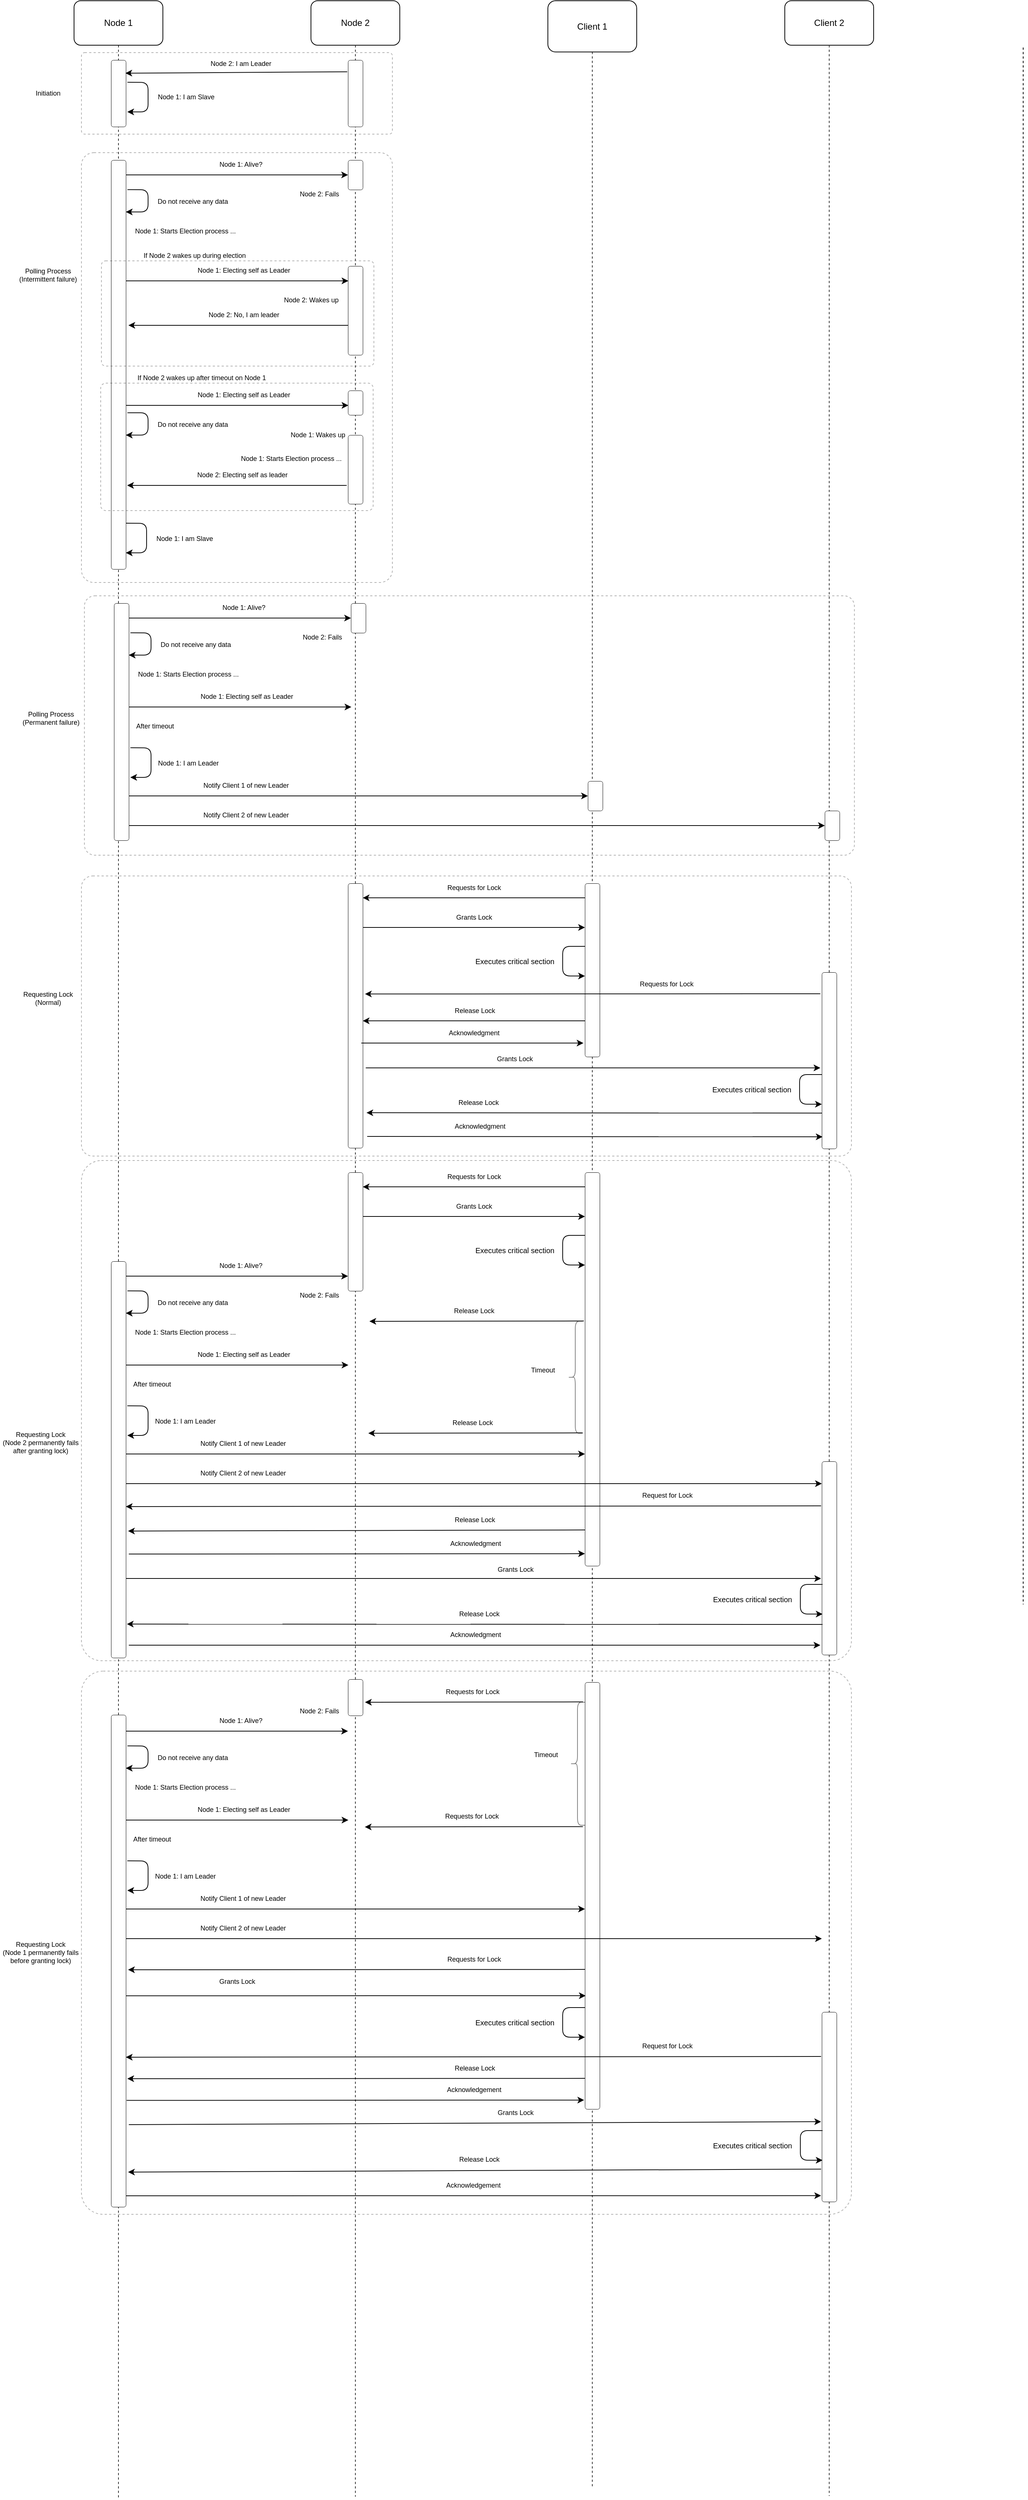 <mxfile>
    <diagram id="FZbwLxIjOMWm_S0KWGtQ" name="Page-1">
        <mxGraphModel dx="1614" dy="645" grid="0" gridSize="10" guides="1" tooltips="1" connect="1" arrows="1" fold="1" page="1" pageScale="1" pageWidth="827" pageHeight="1169" background="#ffffff" math="0" shadow="0">
            <root>
                <mxCell id="0"/>
                <mxCell id="1" parent="0"/>
                <mxCell id="6" value="" style="line;strokeWidth=1;direction=south;html=1;perimeter=backbonePerimeter;points=[];outlineConnect=0;perimeterSpacing=0;dashed=1;fillColor=none;strokeColor=#333333;" parent="1" vertex="1">
                    <mxGeometry x="-487" y="126" width="10" height="3311" as="geometry"/>
                </mxCell>
                <mxCell id="3" value="Node 2" style="rounded=1;whiteSpace=wrap;html=1;fontColor=#000000;fillColor=none;strokeColor=#000000;strokeWidth=1;" parent="1" vertex="1">
                    <mxGeometry x="-222" y="66" width="120" height="60" as="geometry"/>
                </mxCell>
                <mxCell id="7" value="" style="line;strokeWidth=1;direction=south;html=1;perimeter=backbonePerimeter;points=[];outlineConnect=0;perimeterSpacing=0;dashed=1;fontColor=#000000;fillColor=none;strokeColor=#333333;" parent="1" vertex="1">
                    <mxGeometry x="-167" y="126" width="10" height="3308" as="geometry"/>
                </mxCell>
                <mxCell id="2" value="Node 1" style="rounded=1;whiteSpace=wrap;html=1;fillColor=none;fontColor=#000000;strokeWidth=1;perimeterSpacing=2;strokeColor=#000000;" parent="1" vertex="1">
                    <mxGeometry x="-542" y="66" width="120" height="60" as="geometry"/>
                </mxCell>
                <mxCell id="30" value="" style="line;strokeWidth=1;direction=south;html=1;perimeter=backbonePerimeter;points=[];outlineConnect=0;perimeterSpacing=0;dashed=1;strokeColor=#333333;fillColor=none;" parent="1" vertex="1">
                    <mxGeometry x="153" y="135" width="10" height="3287" as="geometry"/>
                </mxCell>
                <mxCell id="90" value="" style="group;fontColor=#000000;" parent="1" vertex="1" connectable="0">
                    <mxGeometry x="-622" y="135" width="510" height="111" as="geometry"/>
                </mxCell>
                <mxCell id="80" value="" style="rounded=1;whiteSpace=wrap;html=1;fontSize=9;dashed=1;strokeWidth=1;perimeterSpacing=0;opacity=30;fontColor=#000000;fillColor=none;strokeColor=#000000;arcSize=4;" parent="90" vertex="1">
                    <mxGeometry x="90" y="1" width="420" height="110" as="geometry"/>
                </mxCell>
                <mxCell id="20" value="&lt;font style=&quot;font-size: 9px;&quot;&gt;Node 2: I am Leader&lt;/font&gt;" style="text;html=1;align=center;verticalAlign=middle;resizable=0;points=[];autosize=1;strokeColor=none;fillColor=none;dashed=1;strokeWidth=1;fontColor=#000000;" parent="90" vertex="1">
                    <mxGeometry x="255" y="2" width="100" height="26" as="geometry"/>
                </mxCell>
                <mxCell id="27" value="" style="rounded=1;whiteSpace=wrap;html=1;fontSize=9;fontColor=#000000;fillColor=#FFFFFF;strokeColor=#000000;strokeWidth=0.5;" parent="90" vertex="1">
                    <mxGeometry x="130" y="11" width="20" height="90" as="geometry"/>
                </mxCell>
                <mxCell id="22" value="&lt;font style=&quot;font-size: 9px;&quot;&gt;Node 1: I am Slave&lt;/font&gt;" style="text;html=1;align=center;verticalAlign=middle;resizable=0;points=[];autosize=1;strokeColor=none;fillColor=none;dashed=1;strokeWidth=1;fontColor=#000000;" parent="90" vertex="1">
                    <mxGeometry x="183" y="47" width="95" height="26" as="geometry"/>
                </mxCell>
                <mxCell id="79" value="" style="endArrow=classic;html=1;exitX=1.107;exitY=0.332;exitDx=0;exitDy=0;exitPerimeter=0;fontColor=#000000;strokeColor=#000000;" parent="90" edge="1">
                    <mxGeometry width="50" height="50" relative="1" as="geometry">
                        <mxPoint x="152.14" y="41" as="sourcePoint"/>
                        <mxPoint x="152.0" y="81" as="targetPoint"/>
                        <Array as="points">
                            <mxPoint x="180" y="41.16"/>
                            <mxPoint x="180" y="81"/>
                        </Array>
                    </mxGeometry>
                </mxCell>
                <mxCell id="81" value="Initiation" style="text;html=1;strokeColor=none;fillColor=none;align=center;verticalAlign=middle;whiteSpace=wrap;rounded=0;dashed=1;sketch=1;strokeWidth=1;fontSize=9;opacity=30;fontColor=#000000;" parent="90" vertex="1">
                    <mxGeometry y="41" width="90" height="30" as="geometry"/>
                </mxCell>
                <mxCell id="31" value="" style="rounded=1;whiteSpace=wrap;html=1;fontSize=9;fontColor=#000000;fillColor=#FFFFFF;strokeColor=#000000;strokeWidth=0.5;" parent="90" vertex="1">
                    <mxGeometry x="450" y="11" width="20" height="90" as="geometry"/>
                </mxCell>
                <mxCell id="19" value="" style="endArrow=classic;html=1;entryX=0.971;entryY=0.197;entryDx=0;entryDy=0;entryPerimeter=0;exitX=-0.052;exitY=0.176;exitDx=0;exitDy=0;exitPerimeter=0;fontColor=#000000;strokeColor=#000000;" parent="90" source="31" target="27" edge="1">
                    <mxGeometry width="50" height="50" relative="1" as="geometry">
                        <mxPoint x="450" y="21" as="sourcePoint"/>
                        <mxPoint x="160" y="24" as="targetPoint"/>
                    </mxGeometry>
                </mxCell>
                <mxCell id="4" value="Client 1" style="rounded=1;whiteSpace=wrap;html=1;fontColor=#000000;fillColor=none;strokeColor=#000000;strokeWidth=1;" parent="1" vertex="1">
                    <mxGeometry x="98" y="66" width="120" height="69.091" as="geometry"/>
                </mxCell>
                <mxCell id="8" value="" style="line;strokeWidth=1;direction=south;html=1;perimeter=backbonePerimeter;points=[];outlineConnect=0;perimeterSpacing=0;dashed=1;fontColor=#000000;" parent="1" vertex="1">
                    <mxGeometry x="735" y="129.09" width="10" height="2100.91" as="geometry"/>
                </mxCell>
                <mxCell id="5" value="Client 2" style="rounded=1;whiteSpace=wrap;html=1;fontColor=#000000;fillColor=none;strokeColor=#000000;strokeWidth=1;" parent="1" vertex="1">
                    <mxGeometry x="418" y="66" width="120" height="60" as="geometry"/>
                </mxCell>
                <mxCell id="9" value="" style="line;strokeWidth=1;direction=south;html=1;perimeter=backbonePerimeter;points=[];outlineConnect=0;perimeterSpacing=0;dashed=1;fontColor=default;fillColor=none;strokeColor=#333333;" parent="1" vertex="1">
                    <mxGeometry x="473" y="126" width="10" height="3307" as="geometry"/>
                </mxCell>
                <mxCell id="136" value="" style="group;fontColor=#000000;" parent="1" vertex="1" connectable="0">
                    <mxGeometry x="-618" y="869" width="1130" height="350" as="geometry"/>
                </mxCell>
                <mxCell id="94" value="" style="rounded=1;whiteSpace=wrap;html=1;fontSize=9;dashed=1;strokeWidth=1;perimeterSpacing=0;opacity=30;arcSize=4;fontColor=#000000;fillColor=none;strokeColor=#000000;" parent="136" vertex="1">
                    <mxGeometry x="90" width="1040" height="350" as="geometry"/>
                </mxCell>
                <mxCell id="95" value="" style="endArrow=classic;html=1;fontColor=#000000;strokeColor=#000000;" parent="136" edge="1">
                    <mxGeometry width="50" height="50" relative="1" as="geometry">
                        <mxPoint x="150" y="30" as="sourcePoint"/>
                        <mxPoint x="450" y="30" as="targetPoint"/>
                    </mxGeometry>
                </mxCell>
                <mxCell id="96" value="&lt;font style=&quot;font-size: 9px;&quot;&gt;Node 1: Alive?&lt;/font&gt;" style="text;html=1;align=center;verticalAlign=middle;resizable=0;points=[];autosize=1;strokeColor=none;fillColor=none;dashed=1;strokeWidth=1;fontColor=#000000;" parent="136" vertex="1">
                    <mxGeometry x="267" y="2" width="76" height="26" as="geometry"/>
                </mxCell>
                <mxCell id="97" value="&lt;font style=&quot;font-size: 9px;&quot;&gt;Do not receive any data&lt;/font&gt;" style="text;html=1;align=center;verticalAlign=middle;resizable=0;points=[];autosize=1;strokeColor=none;fillColor=none;dashed=1;strokeWidth=1;fontColor=#000000;" parent="136" vertex="1">
                    <mxGeometry x="180" y="50" width="120" height="30" as="geometry"/>
                </mxCell>
                <mxCell id="98" value="&lt;font style=&quot;font-size: 9px;&quot;&gt;Node 1: Starts Election process ...&lt;/font&gt;" style="text;html=1;align=center;verticalAlign=middle;resizable=0;points=[];autosize=1;strokeColor=none;fillColor=none;dashed=1;strokeWidth=1;fontColor=#000000;" parent="136" vertex="1">
                    <mxGeometry x="153" y="92" width="154" height="26" as="geometry"/>
                </mxCell>
                <mxCell id="99" value="" style="endArrow=classic;html=1;fontColor=#000000;strokeColor=#000000;" parent="136" edge="1">
                    <mxGeometry width="50" height="50" relative="1" as="geometry">
                        <mxPoint x="150.5" y="150" as="sourcePoint"/>
                        <mxPoint x="450.5" y="150" as="targetPoint"/>
                    </mxGeometry>
                </mxCell>
                <mxCell id="100" value="&lt;span style=&quot;font-size: 9px;&quot;&gt;Node 1: Electing self as Leader&lt;/span&gt;" style="text;html=1;align=center;verticalAlign=middle;resizable=0;points=[];autosize=1;strokeColor=none;fillColor=none;dashed=1;strokeWidth=1;fontColor=#000000;" parent="136" vertex="1">
                    <mxGeometry x="237.5" y="122" width="143" height="26" as="geometry"/>
                </mxCell>
                <mxCell id="103" value="&lt;span style=&quot;font-family: monospace; font-size: 0px; text-align: start;&quot;&gt;%3CmxGraphModel%3E%3Croot%3E%3CmxCell%20id%3D%220%22%2F%3E%3CmxCell%20id%3D%221%22%20parent%3D%220%22%2F%3E%3CmxCell%20id%3D%222%22%20value%3D%22%22%20style%3D%22group%22%20vertex%3D%221%22%20connectable%3D%220%22%20parent%3D%221%22%3E%3CmxGeometry%20x%3D%22360%22%20y%3D%2260%22%20width%3D%22140%22%20height%3D%22990%22%20as%3D%22geometry%22%2F%3E%3C%2FmxCell%3E%3CmxCell%20id%3D%223%22%20value%3D%22Node%201%22%20style%3D%22rounded%3D1%3BwhiteSpace%3Dwrap%3Bhtml%3D1%3B%22%20vertex%3D%221%22%20parent%3D%222%22%3E%3CmxGeometry%20width%3D%22120%22%20height%3D%2260%22%20as%3D%22geometry%22%2F%3E%3C%2FmxCell%3E%3CmxCell%20id%3D%224%22%20value%3D%22%22%20style%3D%22line%3BstrokeWidth%3D1%3Bdirection%3Dsouth%3Bhtml%3D1%3Bperimeter%3DbackbonePerimeter%3Bpoints%3D%5B%5D%3BoutlineConnect%3D0%3BperimeterSpacing%3D0%3Bdashed%3D1%3B%22%20vertex%3D%221%22%20parent%3D%222%22%3E%3CmxGeometry%20x%3D%2255%22%20y%3D%2260%22%20width%3D%2210%22%20height%3D%22930%22%20as%3D%22geometry%22%2F%3E%3C%2FmxCell%3E%3CmxCell%20id%3D%225%22%20value%3D%22%22%20style%3D%22group%22%20vertex%3D%221%22%20connectable%3D%220%22%20parent%3D%222%22%3E%3CmxGeometry%20width%3D%22130%22%20height%3D%22990%22%20as%3D%22geometry%22%2F%3E%3C%2FmxCell%3E%3CmxCell%20id%3D%226%22%20value%3D%22Node%201%22%20style%3D%22rounded%3D1%3BwhiteSpace%3Dwrap%3Bhtml%3D1%3B%22%20vertex%3D%221%22%20parent%3D%225%22%3E%3CmxGeometry%20width%3D%22120%22%20height%3D%2260%22%20as%3D%22geometry%22%2F%3E%3C%2FmxCell%3E%3CmxCell%20id%3D%227%22%20value%3D%22%22%20style%3D%22line%3BstrokeWidth%3D1%3Bdirection%3Dsouth%3Bhtml%3D1%3Bperimeter%3DbackbonePerimeter%3Bpoints%3D%5B%5D%3BoutlineConnect%3D0%3BperimeterSpacing%3D0%3Bdashed%3D1%3B%22%20vertex%3D%221%22%20parent%3D%225%22%3E%3CmxGeometry%20x%3D%2255%22%20y%3D%2260%22%20width%3D%2210%22%20height%3D%22930%22%20as%3D%22geometry%22%2F%3E%3C%2FmxCell%3E%3CmxCell%20id%3D%228%22%20value%3D%22%22%20style%3D%22rounded%3D1%3BwhiteSpace%3Dwrap%3Bhtml%3D1%3BfontSize%3D9%3B%22%20vertex%3D%221%22%20parent%3D%225%22%3E%3CmxGeometry%20x%3D%2250%22%20y%3D%2280%22%20width%3D%2220%22%20height%3D%22120%22%20as%3D%22geometry%22%2F%3E%3C%2FmxCell%3E%3CmxCell%20id%3D%229%22%20value%3D%22%22%20style%3D%22rounded%3D1%3BwhiteSpace%3Dwrap%3Bhtml%3D1%3BfontSize%3D9%3B%22%20vertex%3D%221%22%20parent%3D%225%22%3E%3CmxGeometry%20x%3D%2250%22%20y%3D%22210%22%20width%3D%2220%22%20height%3D%2260%22%20as%3D%22geometry%22%2F%3E%3C%2FmxCell%3E%3C%2Froot%3E%3C%2FmxGraphModel%3E&lt;/span&gt;" style="rounded=1;whiteSpace=wrap;html=1;fontSize=9;fontColor=#000000;fillColor=#FFFFFF;strokeColor=#000000;strokeWidth=0.5;" parent="136" vertex="1">
                    <mxGeometry x="130" y="10" width="20" height="320" as="geometry"/>
                </mxCell>
                <mxCell id="104" value="" style="endArrow=classic;html=1;exitX=1.107;exitY=0.332;exitDx=0;exitDy=0;exitPerimeter=0;fontColor=#000000;strokeColor=#000000;" parent="136" edge="1">
                    <mxGeometry width="50" height="50" relative="1" as="geometry">
                        <mxPoint x="152.14" y="49.92" as="sourcePoint"/>
                        <mxPoint x="150" y="80" as="targetPoint"/>
                        <Array as="points">
                            <mxPoint x="180" y="50"/>
                            <mxPoint x="180" y="80"/>
                        </Array>
                    </mxGeometry>
                </mxCell>
                <mxCell id="105" value="" style="endArrow=classic;html=1;exitX=1.107;exitY=0.332;exitDx=0;exitDy=0;exitPerimeter=0;fontColor=#000000;strokeColor=#000000;" parent="136" edge="1">
                    <mxGeometry width="50" height="50" relative="1" as="geometry">
                        <mxPoint x="152.14" y="205" as="sourcePoint"/>
                        <mxPoint x="152" y="245" as="targetPoint"/>
                        <Array as="points">
                            <mxPoint x="180" y="205.16"/>
                            <mxPoint x="180" y="245"/>
                        </Array>
                    </mxGeometry>
                </mxCell>
                <mxCell id="106" value="&lt;font style=&quot;font-size: 9px;&quot;&gt;Node 1: I am Leader&lt;/font&gt;" style="text;html=1;align=center;verticalAlign=middle;resizable=0;points=[];autosize=1;strokeColor=none;fillColor=none;dashed=1;strokeWidth=1;fontColor=#000000;" parent="136" vertex="1">
                    <mxGeometry x="180" y="212.0" width="100" height="26" as="geometry"/>
                </mxCell>
                <mxCell id="107" value="&lt;span style=&quot;font-family: monospace; font-size: 0px; text-align: start;&quot;&gt;%3CmxGraphModel%3E%3Croot%3E%3CmxCell%20id%3D%220%22%2F%3E%3CmxCell%20id%3D%221%22%20parent%3D%220%22%2F%3E%3CmxCell%20id%3D%222%22%20value%3D%22%22%20style%3D%22group%22%20vertex%3D%221%22%20connectable%3D%220%22%20parent%3D%221%22%3E%3CmxGeometry%20x%3D%22360%22%20y%3D%2260%22%20width%3D%22140%22%20height%3D%22990%22%20as%3D%22geometry%22%2F%3E%3C%2FmxCell%3E%3CmxCell%20id%3D%223%22%20value%3D%22Node%201%22%20style%3D%22rounded%3D1%3BwhiteSpace%3Dwrap%3Bhtml%3D1%3B%22%20vertex%3D%221%22%20parent%3D%222%22%3E%3CmxGeometry%20width%3D%22120%22%20height%3D%2260%22%20as%3D%22geometry%22%2F%3E%3C%2FmxCell%3E%3CmxCell%20id%3D%224%22%20value%3D%22%22%20style%3D%22line%3BstrokeWidth%3D1%3Bdirection%3Dsouth%3Bhtml%3D1%3Bperimeter%3DbackbonePerimeter%3Bpoints%3D%5B%5D%3BoutlineConnect%3D0%3BperimeterSpacing%3D0%3Bdashed%3D1%3B%22%20vertex%3D%221%22%20parent%3D%222%22%3E%3CmxGeometry%20x%3D%2255%22%20y%3D%2260%22%20width%3D%2210%22%20height%3D%22930%22%20as%3D%22geometry%22%2F%3E%3C%2FmxCell%3E%3CmxCell%20id%3D%225%22%20value%3D%22%22%20style%3D%22group%22%20vertex%3D%221%22%20connectable%3D%220%22%20parent%3D%222%22%3E%3CmxGeometry%20width%3D%22130%22%20height%3D%22990%22%20as%3D%22geometry%22%2F%3E%3C%2FmxCell%3E%3CmxCell%20id%3D%226%22%20value%3D%22Node%201%22%20style%3D%22rounded%3D1%3BwhiteSpace%3Dwrap%3Bhtml%3D1%3B%22%20vertex%3D%221%22%20parent%3D%225%22%3E%3CmxGeometry%20width%3D%22120%22%20height%3D%2260%22%20as%3D%22geometry%22%2F%3E%3C%2FmxCell%3E%3CmxCell%20id%3D%227%22%20value%3D%22%22%20style%3D%22line%3BstrokeWidth%3D1%3Bdirection%3Dsouth%3Bhtml%3D1%3Bperimeter%3DbackbonePerimeter%3Bpoints%3D%5B%5D%3BoutlineConnect%3D0%3BperimeterSpacing%3D0%3Bdashed%3D1%3B%22%20vertex%3D%221%22%20parent%3D%225%22%3E%3CmxGeometry%20x%3D%2255%22%20y%3D%2260%22%20width%3D%2210%22%20height%3D%22930%22%20as%3D%22geometry%22%2F%3E%3C%2FmxCell%3E%3CmxCell%20id%3D%228%22%20value%3D%22%22%20style%3D%22rounded%3D1%3BwhiteSpace%3Dwrap%3Bhtml%3D1%3BfontSize%3D9%3B%22%20vertex%3D%221%22%20parent%3D%225%22%3E%3CmxGeometry%20x%3D%2250%22%20y%3D%2280%22%20width%3D%2220%22%20height%3D%22120%22%20as%3D%22geometry%22%2F%3E%3C%2FmxCell%3E%3CmxCell%20id%3D%229%22%20value%3D%22%22%20style%3D%22rounded%3D1%3BwhiteSpace%3Dwrap%3Bhtml%3D1%3BfontSize%3D9%3B%22%20vertex%3D%221%22%20parent%3D%225%22%3E%3CmxGeometry%20x%3D%2250%22%20y%3D%22210%22%20width%3D%2220%22%20height%3D%2260%22%20as%3D%22geometry%22%2F%3E%3C%2FmxCell%3E%3C%2Froot%3E%3C%2FmxGraphModel%3E&lt;/span&gt;" style="rounded=1;whiteSpace=wrap;html=1;fontSize=9;fontColor=#000000;fillColor=#FFFFFF;strokeColor=#000000;strokeWidth=0.5;" parent="136" vertex="1">
                    <mxGeometry x="450" y="10" width="20" height="40" as="geometry"/>
                </mxCell>
                <mxCell id="109" value="&lt;font style=&quot;font-size: 9px;&quot;&gt;Node 2: Fails&lt;br&gt;&lt;/font&gt;" style="text;html=1;align=center;verticalAlign=middle;resizable=0;points=[];autosize=1;strokeColor=none;fillColor=none;dashed=1;strokeWidth=1;fontColor=#000000;" parent="136" vertex="1">
                    <mxGeometry x="375" y="42" width="71" height="26" as="geometry"/>
                </mxCell>
                <mxCell id="111" value="Polling Process&lt;br&gt;(Permanent failure)" style="text;html=1;strokeColor=none;fillColor=none;align=center;verticalAlign=middle;whiteSpace=wrap;rounded=0;dashed=1;sketch=1;strokeWidth=1;fontSize=9;opacity=30;fontColor=#000000;" parent="136" vertex="1">
                    <mxGeometry y="150" width="90" height="30" as="geometry"/>
                </mxCell>
                <mxCell id="128" value="&lt;font style=&quot;font-size: 9px;&quot;&gt;After timeout&lt;/font&gt;" style="text;html=1;align=center;verticalAlign=middle;resizable=0;points=[];autosize=1;strokeColor=none;fillColor=none;dashed=1;strokeWidth=1;fontColor=#000000;" parent="136" vertex="1">
                    <mxGeometry x="150" y="160.0" width="70" height="30" as="geometry"/>
                </mxCell>
                <mxCell id="130" value="" style="endArrow=classic;html=1;fontColor=#000000;strokeColor=#000000;" parent="136" edge="1">
                    <mxGeometry width="50" height="50" relative="1" as="geometry">
                        <mxPoint x="150" y="270" as="sourcePoint"/>
                        <mxPoint x="770" y="270" as="targetPoint"/>
                    </mxGeometry>
                </mxCell>
                <mxCell id="131" value="&lt;span style=&quot;font-size: 9px;&quot;&gt;Notify Client 1 of new Leader&lt;/span&gt;" style="text;html=1;align=center;verticalAlign=middle;resizable=0;points=[];autosize=1;strokeColor=none;fillColor=none;dashed=1;strokeWidth=1;fontColor=#000000;" parent="136" vertex="1">
                    <mxGeometry x="238" y="240" width="140" height="30" as="geometry"/>
                </mxCell>
                <mxCell id="132" value="" style="endArrow=classic;html=1;fontColor=#000000;strokeColor=#000000;" parent="136" edge="1">
                    <mxGeometry width="50" height="50" relative="1" as="geometry">
                        <mxPoint x="150" y="310.0" as="sourcePoint"/>
                        <mxPoint x="1090" y="310" as="targetPoint"/>
                    </mxGeometry>
                </mxCell>
                <mxCell id="133" value="&lt;span style=&quot;font-size: 9px;&quot;&gt;Notify Client 2 of new Leader&lt;/span&gt;" style="text;html=1;align=center;verticalAlign=middle;resizable=0;points=[];autosize=1;strokeColor=none;fillColor=none;dashed=1;strokeWidth=1;fontColor=#000000;" parent="136" vertex="1">
                    <mxGeometry x="238" y="280" width="140" height="30" as="geometry"/>
                </mxCell>
                <mxCell id="134" value="&lt;span style=&quot;font-family: monospace; font-size: 0px; text-align: start;&quot;&gt;%3CmxGraphModel%3E%3Croot%3E%3CmxCell%20id%3D%220%22%2F%3E%3CmxCell%20id%3D%221%22%20parent%3D%220%22%2F%3E%3CmxCell%20id%3D%222%22%20value%3D%22%22%20style%3D%22group%22%20vertex%3D%221%22%20connectable%3D%220%22%20parent%3D%221%22%3E%3CmxGeometry%20x%3D%22360%22%20y%3D%2260%22%20width%3D%22140%22%20height%3D%22990%22%20as%3D%22geometry%22%2F%3E%3C%2FmxCell%3E%3CmxCell%20id%3D%223%22%20value%3D%22Node%201%22%20style%3D%22rounded%3D1%3BwhiteSpace%3Dwrap%3Bhtml%3D1%3B%22%20vertex%3D%221%22%20parent%3D%222%22%3E%3CmxGeometry%20width%3D%22120%22%20height%3D%2260%22%20as%3D%22geometry%22%2F%3E%3C%2FmxCell%3E%3CmxCell%20id%3D%224%22%20value%3D%22%22%20style%3D%22line%3BstrokeWidth%3D1%3Bdirection%3Dsouth%3Bhtml%3D1%3Bperimeter%3DbackbonePerimeter%3Bpoints%3D%5B%5D%3BoutlineConnect%3D0%3BperimeterSpacing%3D0%3Bdashed%3D1%3B%22%20vertex%3D%221%22%20parent%3D%222%22%3E%3CmxGeometry%20x%3D%2255%22%20y%3D%2260%22%20width%3D%2210%22%20height%3D%22930%22%20as%3D%22geometry%22%2F%3E%3C%2FmxCell%3E%3CmxCell%20id%3D%225%22%20value%3D%22%22%20style%3D%22group%22%20vertex%3D%221%22%20connectable%3D%220%22%20parent%3D%222%22%3E%3CmxGeometry%20width%3D%22130%22%20height%3D%22990%22%20as%3D%22geometry%22%2F%3E%3C%2FmxCell%3E%3CmxCell%20id%3D%226%22%20value%3D%22Node%201%22%20style%3D%22rounded%3D1%3BwhiteSpace%3Dwrap%3Bhtml%3D1%3B%22%20vertex%3D%221%22%20parent%3D%225%22%3E%3CmxGeometry%20width%3D%22120%22%20height%3D%2260%22%20as%3D%22geometry%22%2F%3E%3C%2FmxCell%3E%3CmxCell%20id%3D%227%22%20value%3D%22%22%20style%3D%22line%3BstrokeWidth%3D1%3Bdirection%3Dsouth%3Bhtml%3D1%3Bperimeter%3DbackbonePerimeter%3Bpoints%3D%5B%5D%3BoutlineConnect%3D0%3BperimeterSpacing%3D0%3Bdashed%3D1%3B%22%20vertex%3D%221%22%20parent%3D%225%22%3E%3CmxGeometry%20x%3D%2255%22%20y%3D%2260%22%20width%3D%2210%22%20height%3D%22930%22%20as%3D%22geometry%22%2F%3E%3C%2FmxCell%3E%3CmxCell%20id%3D%228%22%20value%3D%22%22%20style%3D%22rounded%3D1%3BwhiteSpace%3Dwrap%3Bhtml%3D1%3BfontSize%3D9%3B%22%20vertex%3D%221%22%20parent%3D%225%22%3E%3CmxGeometry%20x%3D%2250%22%20y%3D%2280%22%20width%3D%2220%22%20height%3D%22120%22%20as%3D%22geometry%22%2F%3E%3C%2FmxCell%3E%3CmxCell%20id%3D%229%22%20value%3D%22%22%20style%3D%22rounded%3D1%3BwhiteSpace%3Dwrap%3Bhtml%3D1%3BfontSize%3D9%3B%22%20vertex%3D%221%22%20parent%3D%225%22%3E%3CmxGeometry%20x%3D%2250%22%20y%3D%22210%22%20width%3D%2220%22%20height%3D%2260%22%20as%3D%22geometry%22%2F%3E%3C%2FmxCell%3E%3C%2Froot%3E%3C%2FmxGraphModel%3E&lt;/span&gt;" style="rounded=1;whiteSpace=wrap;html=1;fontSize=9;fontColor=#000000;fillColor=#FFFFFF;strokeColor=#000000;strokeWidth=0.5;" parent="136" vertex="1">
                    <mxGeometry x="770" y="250" width="20" height="40" as="geometry"/>
                </mxCell>
                <mxCell id="135" value="&lt;span style=&quot;font-family: monospace; font-size: 0px; text-align: start;&quot;&gt;%3CmxGraphModel%3E%3Croot%3E%3CmxCell%20id%3D%220%22%2F%3E%3CmxCell%20id%3D%221%22%20parent%3D%220%22%2F%3E%3CmxCell%20id%3D%222%22%20value%3D%22%22%20style%3D%22group%22%20vertex%3D%221%22%20connectable%3D%220%22%20parent%3D%221%22%3E%3CmxGeometry%20x%3D%22360%22%20y%3D%2260%22%20width%3D%22140%22%20height%3D%22990%22%20as%3D%22geometry%22%2F%3E%3C%2FmxCell%3E%3CmxCell%20id%3D%223%22%20value%3D%22Node%201%22%20style%3D%22rounded%3D1%3BwhiteSpace%3Dwrap%3Bhtml%3D1%3B%22%20vertex%3D%221%22%20parent%3D%222%22%3E%3CmxGeometry%20width%3D%22120%22%20height%3D%2260%22%20as%3D%22geometry%22%2F%3E%3C%2FmxCell%3E%3CmxCell%20id%3D%224%22%20value%3D%22%22%20style%3D%22line%3BstrokeWidth%3D1%3Bdirection%3Dsouth%3Bhtml%3D1%3Bperimeter%3DbackbonePerimeter%3Bpoints%3D%5B%5D%3BoutlineConnect%3D0%3BperimeterSpacing%3D0%3Bdashed%3D1%3B%22%20vertex%3D%221%22%20parent%3D%222%22%3E%3CmxGeometry%20x%3D%2255%22%20y%3D%2260%22%20width%3D%2210%22%20height%3D%22930%22%20as%3D%22geometry%22%2F%3E%3C%2FmxCell%3E%3CmxCell%20id%3D%225%22%20value%3D%22%22%20style%3D%22group%22%20vertex%3D%221%22%20connectable%3D%220%22%20parent%3D%222%22%3E%3CmxGeometry%20width%3D%22130%22%20height%3D%22990%22%20as%3D%22geometry%22%2F%3E%3C%2FmxCell%3E%3CmxCell%20id%3D%226%22%20value%3D%22Node%201%22%20style%3D%22rounded%3D1%3BwhiteSpace%3Dwrap%3Bhtml%3D1%3B%22%20vertex%3D%221%22%20parent%3D%225%22%3E%3CmxGeometry%20width%3D%22120%22%20height%3D%2260%22%20as%3D%22geometry%22%2F%3E%3C%2FmxCell%3E%3CmxCell%20id%3D%227%22%20value%3D%22%22%20style%3D%22line%3BstrokeWidth%3D1%3Bdirection%3Dsouth%3Bhtml%3D1%3Bperimeter%3DbackbonePerimeter%3Bpoints%3D%5B%5D%3BoutlineConnect%3D0%3BperimeterSpacing%3D0%3Bdashed%3D1%3B%22%20vertex%3D%221%22%20parent%3D%225%22%3E%3CmxGeometry%20x%3D%2255%22%20y%3D%2260%22%20width%3D%2210%22%20height%3D%22930%22%20as%3D%22geometry%22%2F%3E%3C%2FmxCell%3E%3CmxCell%20id%3D%228%22%20value%3D%22%22%20style%3D%22rounded%3D1%3BwhiteSpace%3Dwrap%3Bhtml%3D1%3BfontSize%3D9%3B%22%20vertex%3D%221%22%20parent%3D%225%22%3E%3CmxGeometry%20x%3D%2250%22%20y%3D%2280%22%20width%3D%2220%22%20height%3D%22120%22%20as%3D%22geometry%22%2F%3E%3C%2FmxCell%3E%3CmxCell%20id%3D%229%22%20value%3D%22%22%20style%3D%22rounded%3D1%3BwhiteSpace%3Dwrap%3Bhtml%3D1%3BfontSize%3D9%3B%22%20vertex%3D%221%22%20parent%3D%225%22%3E%3CmxGeometry%20x%3D%2250%22%20y%3D%22210%22%20width%3D%2220%22%20height%3D%2260%22%20as%3D%22geometry%22%2F%3E%3C%2FmxCell%3E%3C%2Froot%3E%3C%2FmxGraphModel%3E&lt;/span&gt;" style="rounded=1;whiteSpace=wrap;html=1;fontSize=9;fontColor=#000000;fillColor=#FFFFFF;strokeColor=#000000;strokeWidth=0.5;" parent="136" vertex="1">
                    <mxGeometry x="1090" y="290" width="20" height="40" as="geometry"/>
                </mxCell>
                <mxCell id="225" value="" style="group;fontColor=#000000;" parent="1" vertex="1" connectable="0">
                    <mxGeometry x="-622" y="1247" width="1130" height="378" as="geometry"/>
                </mxCell>
                <mxCell id="138" value="" style="rounded=1;whiteSpace=wrap;html=1;fontSize=9;dashed=1;strokeWidth=1;perimeterSpacing=0;opacity=30;arcSize=4;fontColor=#000000;fillColor=none;strokeColor=#000000;" parent="225" vertex="1">
                    <mxGeometry x="90" width="1040" height="378" as="geometry"/>
                </mxCell>
                <mxCell id="139" value="" style="endArrow=none;html=1;endFill=0;startArrow=classic;startFill=1;fontColor=#000000;strokeColor=#000000;" parent="225" edge="1">
                    <mxGeometry width="50" height="50" relative="1" as="geometry">
                        <mxPoint x="470" y="29.55" as="sourcePoint"/>
                        <mxPoint x="770" y="29.55" as="targetPoint"/>
                    </mxGeometry>
                </mxCell>
                <mxCell id="149" value="&lt;span style=&quot;font-family: monospace; font-size: 0px; text-align: start;&quot;&gt;%3CmxGraphModel%3E%3Croot%3E%3CmxCell%20id%3D%220%22%2F%3E%3CmxCell%20id%3D%221%22%20parent%3D%220%22%2F%3E%3CmxCell%20id%3D%222%22%20value%3D%22%22%20style%3D%22group%22%20vertex%3D%221%22%20connectable%3D%220%22%20parent%3D%221%22%3E%3CmxGeometry%20x%3D%22360%22%20y%3D%2260%22%20width%3D%22140%22%20height%3D%22990%22%20as%3D%22geometry%22%2F%3E%3C%2FmxCell%3E%3CmxCell%20id%3D%223%22%20value%3D%22Node%201%22%20style%3D%22rounded%3D1%3BwhiteSpace%3Dwrap%3Bhtml%3D1%3B%22%20vertex%3D%221%22%20parent%3D%222%22%3E%3CmxGeometry%20width%3D%22120%22%20height%3D%2260%22%20as%3D%22geometry%22%2F%3E%3C%2FmxCell%3E%3CmxCell%20id%3D%224%22%20value%3D%22%22%20style%3D%22line%3BstrokeWidth%3D1%3Bdirection%3Dsouth%3Bhtml%3D1%3Bperimeter%3DbackbonePerimeter%3Bpoints%3D%5B%5D%3BoutlineConnect%3D0%3BperimeterSpacing%3D0%3Bdashed%3D1%3B%22%20vertex%3D%221%22%20parent%3D%222%22%3E%3CmxGeometry%20x%3D%2255%22%20y%3D%2260%22%20width%3D%2210%22%20height%3D%22930%22%20as%3D%22geometry%22%2F%3E%3C%2FmxCell%3E%3CmxCell%20id%3D%225%22%20value%3D%22%22%20style%3D%22group%22%20vertex%3D%221%22%20connectable%3D%220%22%20parent%3D%222%22%3E%3CmxGeometry%20width%3D%22130%22%20height%3D%22990%22%20as%3D%22geometry%22%2F%3E%3C%2FmxCell%3E%3CmxCell%20id%3D%226%22%20value%3D%22Node%201%22%20style%3D%22rounded%3D1%3BwhiteSpace%3Dwrap%3Bhtml%3D1%3B%22%20vertex%3D%221%22%20parent%3D%225%22%3E%3CmxGeometry%20width%3D%22120%22%20height%3D%2260%22%20as%3D%22geometry%22%2F%3E%3C%2FmxCell%3E%3CmxCell%20id%3D%227%22%20value%3D%22%22%20style%3D%22line%3BstrokeWidth%3D1%3Bdirection%3Dsouth%3Bhtml%3D1%3Bperimeter%3DbackbonePerimeter%3Bpoints%3D%5B%5D%3BoutlineConnect%3D0%3BperimeterSpacing%3D0%3Bdashed%3D1%3B%22%20vertex%3D%221%22%20parent%3D%225%22%3E%3CmxGeometry%20x%3D%2255%22%20y%3D%2260%22%20width%3D%2210%22%20height%3D%22930%22%20as%3D%22geometry%22%2F%3E%3C%2FmxCell%3E%3CmxCell%20id%3D%228%22%20value%3D%22%22%20style%3D%22rounded%3D1%3BwhiteSpace%3Dwrap%3Bhtml%3D1%3BfontSize%3D9%3B%22%20vertex%3D%221%22%20parent%3D%225%22%3E%3CmxGeometry%20x%3D%2250%22%20y%3D%2280%22%20width%3D%2220%22%20height%3D%22120%22%20as%3D%22geometry%22%2F%3E%3C%2FmxCell%3E%3CmxCell%20id%3D%229%22%20value%3D%22%22%20style%3D%22rounded%3D1%3BwhiteSpace%3Dwrap%3Bhtml%3D1%3BfontSize%3D9%3B%22%20vertex%3D%221%22%20parent%3D%225%22%3E%3CmxGeometry%20x%3D%2250%22%20y%3D%22210%22%20width%3D%2220%22%20height%3D%2260%22%20as%3D%22geometry%22%2F%3E%3C%2FmxCell%3E%3C%2Froot%3E%3C%2FmxGraphModel%3E&lt;/span&gt;" style="rounded=1;whiteSpace=wrap;html=1;fontSize=9;fontColor=#000000;fillColor=#FFFFFF;strokeColor=#000000;strokeWidth=0.5;" parent="225" vertex="1">
                    <mxGeometry x="450" y="10" width="20" height="357" as="geometry"/>
                </mxCell>
                <mxCell id="150" value="&lt;font style=&quot;font-size: 9px;&quot;&gt;Requests for Lock&lt;br&gt;&lt;/font&gt;" style="text;html=1;align=center;verticalAlign=middle;resizable=0;points=[];autosize=1;strokeColor=none;fillColor=none;dashed=1;strokeWidth=1;fontColor=#000000;" parent="225" vertex="1">
                    <mxGeometry x="570" width="100" height="30" as="geometry"/>
                </mxCell>
                <mxCell id="151" value="Requesting Lock&lt;br&gt;(Normal)" style="text;html=1;strokeColor=none;fillColor=none;align=center;verticalAlign=middle;whiteSpace=wrap;rounded=0;dashed=1;sketch=1;strokeWidth=1;fontSize=9;opacity=30;fontColor=#000000;" parent="225" vertex="1">
                    <mxGeometry y="150" width="90" height="30" as="geometry"/>
                </mxCell>
                <mxCell id="157" value="&lt;span style=&quot;font-family: monospace; font-size: 0px; text-align: start;&quot;&gt;%3CmxGraphModel%3E%3Croot%3E%3CmxCell%20id%3D%220%22%2F%3E%3CmxCell%20id%3D%221%22%20parent%3D%220%22%2F%3E%3CmxCell%20id%3D%222%22%20value%3D%22%22%20style%3D%22group%22%20vertex%3D%221%22%20connectable%3D%220%22%20parent%3D%221%22%3E%3CmxGeometry%20x%3D%22360%22%20y%3D%2260%22%20width%3D%22140%22%20height%3D%22990%22%20as%3D%22geometry%22%2F%3E%3C%2FmxCell%3E%3CmxCell%20id%3D%223%22%20value%3D%22Node%201%22%20style%3D%22rounded%3D1%3BwhiteSpace%3Dwrap%3Bhtml%3D1%3B%22%20vertex%3D%221%22%20parent%3D%222%22%3E%3CmxGeometry%20width%3D%22120%22%20height%3D%2260%22%20as%3D%22geometry%22%2F%3E%3C%2FmxCell%3E%3CmxCell%20id%3D%224%22%20value%3D%22%22%20style%3D%22line%3BstrokeWidth%3D1%3Bdirection%3Dsouth%3Bhtml%3D1%3Bperimeter%3DbackbonePerimeter%3Bpoints%3D%5B%5D%3BoutlineConnect%3D0%3BperimeterSpacing%3D0%3Bdashed%3D1%3B%22%20vertex%3D%221%22%20parent%3D%222%22%3E%3CmxGeometry%20x%3D%2255%22%20y%3D%2260%22%20width%3D%2210%22%20height%3D%22930%22%20as%3D%22geometry%22%2F%3E%3C%2FmxCell%3E%3CmxCell%20id%3D%225%22%20value%3D%22%22%20style%3D%22group%22%20vertex%3D%221%22%20connectable%3D%220%22%20parent%3D%222%22%3E%3CmxGeometry%20width%3D%22130%22%20height%3D%22990%22%20as%3D%22geometry%22%2F%3E%3C%2FmxCell%3E%3CmxCell%20id%3D%226%22%20value%3D%22Node%201%22%20style%3D%22rounded%3D1%3BwhiteSpace%3Dwrap%3Bhtml%3D1%3B%22%20vertex%3D%221%22%20parent%3D%225%22%3E%3CmxGeometry%20width%3D%22120%22%20height%3D%2260%22%20as%3D%22geometry%22%2F%3E%3C%2FmxCell%3E%3CmxCell%20id%3D%227%22%20value%3D%22%22%20style%3D%22line%3BstrokeWidth%3D1%3Bdirection%3Dsouth%3Bhtml%3D1%3Bperimeter%3DbackbonePerimeter%3Bpoints%3D%5B%5D%3BoutlineConnect%3D0%3BperimeterSpacing%3D0%3Bdashed%3D1%3B%22%20vertex%3D%221%22%20parent%3D%225%22%3E%3CmxGeometry%20x%3D%2255%22%20y%3D%2260%22%20width%3D%2210%22%20height%3D%22930%22%20as%3D%22geometry%22%2F%3E%3C%2FmxCell%3E%3CmxCell%20id%3D%228%22%20value%3D%22%22%20style%3D%22rounded%3D1%3BwhiteSpace%3Dwrap%3Bhtml%3D1%3BfontSize%3D9%3B%22%20vertex%3D%221%22%20parent%3D%225%22%3E%3CmxGeometry%20x%3D%2250%22%20y%3D%2280%22%20width%3D%2220%22%20height%3D%22120%22%20as%3D%22geometry%22%2F%3E%3C%2FmxCell%3E%3CmxCell%20id%3D%229%22%20value%3D%22%22%20style%3D%22rounded%3D1%3BwhiteSpace%3Dwrap%3Bhtml%3D1%3BfontSize%3D9%3B%22%20vertex%3D%221%22%20parent%3D%225%22%3E%3CmxGeometry%20x%3D%2250%22%20y%3D%22210%22%20width%3D%2220%22%20height%3D%2260%22%20as%3D%22geometry%22%2F%3E%3C%2FmxCell%3E%3C%2Froot%3E%3C%2FmxGraphModel%3E&lt;/span&gt;" style="rounded=1;whiteSpace=wrap;html=1;fontSize=9;fontColor=#000000;fillColor=#FFFFFF;strokeColor=#000000;strokeWidth=0.5;" parent="225" vertex="1">
                    <mxGeometry x="770" y="10" width="20" height="234" as="geometry"/>
                </mxCell>
                <mxCell id="158" value="&lt;span style=&quot;font-family: monospace; font-size: 0px; text-align: start;&quot;&gt;%3CmxGraphModel%3E%3Croot%3E%3CmxCell%20id%3D%220%22%2F%3E%3CmxCell%20id%3D%221%22%20parent%3D%220%22%2F%3E%3CmxCell%20id%3D%222%22%20value%3D%22%22%20style%3D%22group%22%20vertex%3D%221%22%20connectable%3D%220%22%20parent%3D%221%22%3E%3CmxGeometry%20x%3D%22360%22%20y%3D%2260%22%20width%3D%22140%22%20height%3D%22990%22%20as%3D%22geometry%22%2F%3E%3C%2FmxCell%3E%3CmxCell%20id%3D%223%22%20value%3D%22Node%201%22%20style%3D%22rounded%3D1%3BwhiteSpace%3Dwrap%3Bhtml%3D1%3B%22%20vertex%3D%221%22%20parent%3D%222%22%3E%3CmxGeometry%20width%3D%22120%22%20height%3D%2260%22%20as%3D%22geometry%22%2F%3E%3C%2FmxCell%3E%3CmxCell%20id%3D%224%22%20value%3D%22%22%20style%3D%22line%3BstrokeWidth%3D1%3Bdirection%3Dsouth%3Bhtml%3D1%3Bperimeter%3DbackbonePerimeter%3Bpoints%3D%5B%5D%3BoutlineConnect%3D0%3BperimeterSpacing%3D0%3Bdashed%3D1%3B%22%20vertex%3D%221%22%20parent%3D%222%22%3E%3CmxGeometry%20x%3D%2255%22%20y%3D%2260%22%20width%3D%2210%22%20height%3D%22930%22%20as%3D%22geometry%22%2F%3E%3C%2FmxCell%3E%3CmxCell%20id%3D%225%22%20value%3D%22%22%20style%3D%22group%22%20vertex%3D%221%22%20connectable%3D%220%22%20parent%3D%222%22%3E%3CmxGeometry%20width%3D%22130%22%20height%3D%22990%22%20as%3D%22geometry%22%2F%3E%3C%2FmxCell%3E%3CmxCell%20id%3D%226%22%20value%3D%22Node%201%22%20style%3D%22rounded%3D1%3BwhiteSpace%3Dwrap%3Bhtml%3D1%3B%22%20vertex%3D%221%22%20parent%3D%225%22%3E%3CmxGeometry%20width%3D%22120%22%20height%3D%2260%22%20as%3D%22geometry%22%2F%3E%3C%2FmxCell%3E%3CmxCell%20id%3D%227%22%20value%3D%22%22%20style%3D%22line%3BstrokeWidth%3D1%3Bdirection%3Dsouth%3Bhtml%3D1%3Bperimeter%3DbackbonePerimeter%3Bpoints%3D%5B%5D%3BoutlineConnect%3D0%3BperimeterSpacing%3D0%3Bdashed%3D1%3B%22%20vertex%3D%221%22%20parent%3D%225%22%3E%3CmxGeometry%20x%3D%2255%22%20y%3D%2260%22%20width%3D%2210%22%20height%3D%22930%22%20as%3D%22geometry%22%2F%3E%3C%2FmxCell%3E%3CmxCell%20id%3D%228%22%20value%3D%22%22%20style%3D%22rounded%3D1%3BwhiteSpace%3Dwrap%3Bhtml%3D1%3BfontSize%3D9%3B%22%20vertex%3D%221%22%20parent%3D%225%22%3E%3CmxGeometry%20x%3D%2250%22%20y%3D%2280%22%20width%3D%2220%22%20height%3D%22120%22%20as%3D%22geometry%22%2F%3E%3C%2FmxCell%3E%3CmxCell%20id%3D%229%22%20value%3D%22%22%20style%3D%22rounded%3D1%3BwhiteSpace%3Dwrap%3Bhtml%3D1%3BfontSize%3D9%3B%22%20vertex%3D%221%22%20parent%3D%225%22%3E%3CmxGeometry%20x%3D%2250%22%20y%3D%22210%22%20width%3D%2220%22%20height%3D%2260%22%20as%3D%22geometry%22%2F%3E%3C%2FmxCell%3E%3C%2Froot%3E%3C%2FmxGraphModel%3E&lt;/span&gt;" style="rounded=1;whiteSpace=wrap;html=1;fontSize=9;fontColor=#000000;fillColor=#FFFFFF;strokeColor=#000000;strokeWidth=0.5;" parent="225" vertex="1">
                    <mxGeometry x="1090" y="130" width="20" height="238" as="geometry"/>
                </mxCell>
                <mxCell id="161" value="" style="endArrow=classic;html=1;endFill=1;startArrow=none;startFill=0;fontColor=#000000;strokeColor=#000000;" parent="225" edge="1">
                    <mxGeometry width="50" height="50" relative="1" as="geometry">
                        <mxPoint x="470" y="69.55" as="sourcePoint"/>
                        <mxPoint x="770" y="69.55" as="targetPoint"/>
                    </mxGeometry>
                </mxCell>
                <mxCell id="162" value="&lt;font style=&quot;font-size: 9px;&quot;&gt;Grants Lock&lt;br&gt;&lt;/font&gt;" style="text;html=1;align=center;verticalAlign=middle;resizable=0;points=[];autosize=1;strokeColor=none;fillColor=none;dashed=1;strokeWidth=1;fontColor=#000000;" parent="225" vertex="1">
                    <mxGeometry x="585" y="40" width="70" height="30" as="geometry"/>
                </mxCell>
                <mxCell id="163" value="" style="endArrow=classic;html=1;fontColor=#000000;strokeColor=#000000;" parent="225" edge="1">
                    <mxGeometry width="50" height="50" relative="1" as="geometry">
                        <mxPoint x="770" y="95" as="sourcePoint"/>
                        <mxPoint x="770" y="135" as="targetPoint"/>
                        <Array as="points">
                            <mxPoint x="740" y="95"/>
                            <mxPoint x="740" y="135"/>
                        </Array>
                    </mxGeometry>
                </mxCell>
                <mxCell id="164" value="&lt;font size=&quot;1&quot;&gt;Executes critical section&lt;/font&gt;" style="text;html=1;align=center;verticalAlign=middle;resizable=0;points=[];autosize=1;strokeColor=none;fillColor=none;dashed=1;strokeWidth=1;fontColor=#000000;" parent="225" vertex="1">
                    <mxGeometry x="610" y="100" width="130" height="30" as="geometry"/>
                </mxCell>
                <mxCell id="165" value="" style="endArrow=none;html=1;endFill=0;startArrow=classic;startFill=1;fontColor=#000000;strokeColor=#000000;" parent="225" edge="1">
                    <mxGeometry width="50" height="50" relative="1" as="geometry">
                        <mxPoint x="473" y="159.31" as="sourcePoint"/>
                        <mxPoint x="1088" y="159" as="targetPoint"/>
                    </mxGeometry>
                </mxCell>
                <mxCell id="166" value="&lt;font style=&quot;font-size: 9px;&quot;&gt;Requests for Lock&lt;br&gt;&lt;/font&gt;" style="text;html=1;align=center;verticalAlign=middle;resizable=0;points=[];autosize=1;strokeColor=none;fillColor=none;dashed=1;strokeWidth=1;fontColor=#000000;" parent="225" vertex="1">
                    <mxGeometry x="830" y="130" width="100" height="30" as="geometry"/>
                </mxCell>
                <mxCell id="169" value="" style="endArrow=none;html=1;endFill=0;startArrow=classic;startFill=1;fontColor=#000000;strokeColor=#000000;" parent="225" edge="1">
                    <mxGeometry width="50" height="50" relative="1" as="geometry">
                        <mxPoint x="470" y="195.55" as="sourcePoint"/>
                        <mxPoint x="770" y="195.55" as="targetPoint"/>
                    </mxGeometry>
                </mxCell>
                <mxCell id="170" value="&lt;font style=&quot;font-size: 9px;&quot;&gt;Release Lock&lt;br&gt;&lt;/font&gt;" style="text;html=1;align=center;verticalAlign=middle;resizable=0;points=[];autosize=1;strokeColor=none;fillColor=none;dashed=1;strokeWidth=1;fontColor=#000000;" parent="225" vertex="1">
                    <mxGeometry x="581" y="166" width="80" height="30" as="geometry"/>
                </mxCell>
                <mxCell id="171" value="" style="endArrow=classic;html=1;endFill=1;startArrow=none;startFill=0;fontColor=#000000;strokeColor=#000000;" parent="225" edge="1">
                    <mxGeometry width="50" height="50" relative="1" as="geometry">
                        <mxPoint x="474" y="259" as="sourcePoint"/>
                        <mxPoint x="1088" y="259" as="targetPoint"/>
                    </mxGeometry>
                </mxCell>
                <mxCell id="172" value="&lt;font style=&quot;font-size: 9px;&quot;&gt;Grants Lock&lt;br&gt;&lt;/font&gt;" style="text;html=1;align=center;verticalAlign=middle;resizable=0;points=[];autosize=1;strokeColor=none;fillColor=none;dashed=1;strokeWidth=1;fontColor=#000000;" parent="225" vertex="1">
                    <mxGeometry x="640" y="231" width="70" height="30" as="geometry"/>
                </mxCell>
                <mxCell id="173" value="" style="endArrow=classic;html=1;fontColor=#000000;strokeColor=#000000;" parent="225" edge="1">
                    <mxGeometry width="50" height="50" relative="1" as="geometry">
                        <mxPoint x="1090" y="268" as="sourcePoint"/>
                        <mxPoint x="1090" y="308" as="targetPoint"/>
                        <Array as="points">
                            <mxPoint x="1060" y="268"/>
                            <mxPoint x="1060" y="308"/>
                        </Array>
                    </mxGeometry>
                </mxCell>
                <mxCell id="174" value="&lt;font size=&quot;1&quot;&gt;Executes critical section&lt;/font&gt;" style="text;html=1;align=center;verticalAlign=middle;resizable=0;points=[];autosize=1;strokeColor=none;fillColor=none;dashed=1;strokeWidth=1;fontColor=#000000;" parent="225" vertex="1">
                    <mxGeometry x="930" y="273" width="130" height="30" as="geometry"/>
                </mxCell>
                <mxCell id="175" value="" style="endArrow=none;html=1;endFill=0;startArrow=classic;startFill=1;fontColor=#000000;strokeColor=#000000;" parent="225" edge="1">
                    <mxGeometry width="50" height="50" relative="1" as="geometry">
                        <mxPoint x="475" y="319.55" as="sourcePoint"/>
                        <mxPoint x="1090" y="320" as="targetPoint"/>
                    </mxGeometry>
                </mxCell>
                <mxCell id="176" value="&lt;font style=&quot;font-size: 9px;&quot;&gt;Release Lock&lt;br&gt;&lt;/font&gt;" style="text;html=1;align=center;verticalAlign=middle;resizable=0;points=[];autosize=1;strokeColor=none;fillColor=none;dashed=1;strokeWidth=1;fontColor=#000000;" parent="225" vertex="1">
                    <mxGeometry x="586" y="290" width="80" height="30" as="geometry"/>
                </mxCell>
                <mxCell id="303" value="" style="endArrow=classic;html=1;endFill=1;startArrow=none;startFill=0;fontColor=#000000;strokeColor=#000000;" edge="1" parent="225">
                    <mxGeometry width="50" height="50" relative="1" as="geometry">
                        <mxPoint x="468" y="225.55" as="sourcePoint"/>
                        <mxPoint x="768" y="225.55" as="targetPoint"/>
                    </mxGeometry>
                </mxCell>
                <mxCell id="304" value="&lt;font style=&quot;font-size: 9px;&quot;&gt;Acknowledgment&lt;br&gt;&lt;/font&gt;" style="text;html=1;align=center;verticalAlign=middle;resizable=0;points=[];autosize=1;strokeColor=none;fillColor=none;dashed=1;strokeWidth=1;fontColor=#000000;" vertex="1" parent="225">
                    <mxGeometry x="576" y="198" width="87" height="26" as="geometry"/>
                </mxCell>
                <mxCell id="317" value="" style="endArrow=classic;html=1;endFill=1;startArrow=none;startFill=0;fontColor=#000000;strokeColor=#000000;" edge="1" parent="225">
                    <mxGeometry width="50" height="50" relative="1" as="geometry">
                        <mxPoint x="476.0" y="351.55" as="sourcePoint"/>
                        <mxPoint x="1091" y="352" as="targetPoint"/>
                    </mxGeometry>
                </mxCell>
                <mxCell id="318" value="&lt;font style=&quot;font-size: 9px;&quot;&gt;Acknowledgment&lt;br&gt;&lt;/font&gt;" style="text;html=1;align=center;verticalAlign=middle;resizable=0;points=[];autosize=1;strokeColor=none;fillColor=none;dashed=1;strokeWidth=1;fontColor=#000000;" vertex="1" parent="225">
                    <mxGeometry x="584" y="324" width="87" height="26" as="geometry"/>
                </mxCell>
                <mxCell id="232" value="" style="group" parent="1" vertex="1" connectable="0">
                    <mxGeometry x="-642" y="1631" width="1150" height="675" as="geometry"/>
                </mxCell>
                <mxCell id="230" value="" style="rounded=1;whiteSpace=wrap;html=1;fontSize=9;dashed=1;strokeWidth=1;perimeterSpacing=0;opacity=30;arcSize=4;fontColor=#000000;fillColor=none;strokeColor=#000000;" parent="232" vertex="1">
                    <mxGeometry x="110" width="1040" height="675" as="geometry"/>
                </mxCell>
                <mxCell id="181" value="" style="endArrow=none;html=1;endFill=0;startArrow=classic;startFill=1;fontColor=#000000;strokeColor=#000000;" parent="232" edge="1">
                    <mxGeometry width="50" height="50" relative="1" as="geometry">
                        <mxPoint x="490" y="35.55" as="sourcePoint"/>
                        <mxPoint x="790" y="35.55" as="targetPoint"/>
                    </mxGeometry>
                </mxCell>
                <mxCell id="182" value="&lt;span style=&quot;font-family: monospace; font-size: 0px; text-align: start;&quot;&gt;%3CmxGraphModel%3E%3Croot%3E%3CmxCell%20id%3D%220%22%2F%3E%3CmxCell%20id%3D%221%22%20parent%3D%220%22%2F%3E%3CmxCell%20id%3D%222%22%20value%3D%22%22%20style%3D%22group%22%20vertex%3D%221%22%20connectable%3D%220%22%20parent%3D%221%22%3E%3CmxGeometry%20x%3D%22360%22%20y%3D%2260%22%20width%3D%22140%22%20height%3D%22990%22%20as%3D%22geometry%22%2F%3E%3C%2FmxCell%3E%3CmxCell%20id%3D%223%22%20value%3D%22Node%201%22%20style%3D%22rounded%3D1%3BwhiteSpace%3Dwrap%3Bhtml%3D1%3B%22%20vertex%3D%221%22%20parent%3D%222%22%3E%3CmxGeometry%20width%3D%22120%22%20height%3D%2260%22%20as%3D%22geometry%22%2F%3E%3C%2FmxCell%3E%3CmxCell%20id%3D%224%22%20value%3D%22%22%20style%3D%22line%3BstrokeWidth%3D1%3Bdirection%3Dsouth%3Bhtml%3D1%3Bperimeter%3DbackbonePerimeter%3Bpoints%3D%5B%5D%3BoutlineConnect%3D0%3BperimeterSpacing%3D0%3Bdashed%3D1%3B%22%20vertex%3D%221%22%20parent%3D%222%22%3E%3CmxGeometry%20x%3D%2255%22%20y%3D%2260%22%20width%3D%2210%22%20height%3D%22930%22%20as%3D%22geometry%22%2F%3E%3C%2FmxCell%3E%3CmxCell%20id%3D%225%22%20value%3D%22%22%20style%3D%22group%22%20vertex%3D%221%22%20connectable%3D%220%22%20parent%3D%222%22%3E%3CmxGeometry%20width%3D%22130%22%20height%3D%22990%22%20as%3D%22geometry%22%2F%3E%3C%2FmxCell%3E%3CmxCell%20id%3D%226%22%20value%3D%22Node%201%22%20style%3D%22rounded%3D1%3BwhiteSpace%3Dwrap%3Bhtml%3D1%3B%22%20vertex%3D%221%22%20parent%3D%225%22%3E%3CmxGeometry%20width%3D%22120%22%20height%3D%2260%22%20as%3D%22geometry%22%2F%3E%3C%2FmxCell%3E%3CmxCell%20id%3D%227%22%20value%3D%22%22%20style%3D%22line%3BstrokeWidth%3D1%3Bdirection%3Dsouth%3Bhtml%3D1%3Bperimeter%3DbackbonePerimeter%3Bpoints%3D%5B%5D%3BoutlineConnect%3D0%3BperimeterSpacing%3D0%3Bdashed%3D1%3B%22%20vertex%3D%221%22%20parent%3D%225%22%3E%3CmxGeometry%20x%3D%2255%22%20y%3D%2260%22%20width%3D%2210%22%20height%3D%22930%22%20as%3D%22geometry%22%2F%3E%3C%2FmxCell%3E%3CmxCell%20id%3D%228%22%20value%3D%22%22%20style%3D%22rounded%3D1%3BwhiteSpace%3Dwrap%3Bhtml%3D1%3BfontSize%3D9%3B%22%20vertex%3D%221%22%20parent%3D%225%22%3E%3CmxGeometry%20x%3D%2250%22%20y%3D%2280%22%20width%3D%2220%22%20height%3D%22120%22%20as%3D%22geometry%22%2F%3E%3C%2FmxCell%3E%3CmxCell%20id%3D%229%22%20value%3D%22%22%20style%3D%22rounded%3D1%3BwhiteSpace%3Dwrap%3Bhtml%3D1%3BfontSize%3D9%3B%22%20vertex%3D%221%22%20parent%3D%225%22%3E%3CmxGeometry%20x%3D%2250%22%20y%3D%22210%22%20width%3D%2220%22%20height%3D%2260%22%20as%3D%22geometry%22%2F%3E%3C%2FmxCell%3E%3C%2Froot%3E%3C%2FmxGraphModel%3E&lt;/span&gt;" style="rounded=1;whiteSpace=wrap;html=1;fontSize=9;fontColor=#000000;fillColor=#FFFFFF;strokeColor=#000000;strokeWidth=0.5;" parent="232" vertex="1">
                    <mxGeometry x="470" y="16" width="20" height="160" as="geometry"/>
                </mxCell>
                <mxCell id="183" value="&lt;font style=&quot;font-size: 9px;&quot;&gt;Requests for Lock&lt;br&gt;&lt;/font&gt;" style="text;html=1;align=center;verticalAlign=middle;resizable=0;points=[];autosize=1;strokeColor=none;fillColor=none;dashed=1;strokeWidth=1;fontColor=#000000;" parent="232" vertex="1">
                    <mxGeometry x="590" y="6" width="100" height="30" as="geometry"/>
                </mxCell>
                <mxCell id="184" value="Requesting Lock&lt;br&gt;(Node 2 permanently fails after granting lock)" style="text;html=1;strokeColor=none;fillColor=none;align=center;verticalAlign=middle;whiteSpace=wrap;rounded=0;dashed=1;sketch=1;strokeWidth=1;fontSize=9;opacity=30;fontColor=#000000;" parent="232" vertex="1">
                    <mxGeometry y="366" width="110" height="30" as="geometry"/>
                </mxCell>
                <mxCell id="185" value="&lt;span style=&quot;font-family: monospace; font-size: 0px; text-align: start;&quot;&gt;%3CmxGraphModel%3E%3Croot%3E%3CmxCell%20id%3D%220%22%2F%3E%3CmxCell%20id%3D%221%22%20parent%3D%220%22%2F%3E%3CmxCell%20id%3D%222%22%20value%3D%22%22%20style%3D%22group%22%20vertex%3D%221%22%20connectable%3D%220%22%20parent%3D%221%22%3E%3CmxGeometry%20x%3D%22360%22%20y%3D%2260%22%20width%3D%22140%22%20height%3D%22990%22%20as%3D%22geometry%22%2F%3E%3C%2FmxCell%3E%3CmxCell%20id%3D%223%22%20value%3D%22Node%201%22%20style%3D%22rounded%3D1%3BwhiteSpace%3Dwrap%3Bhtml%3D1%3B%22%20vertex%3D%221%22%20parent%3D%222%22%3E%3CmxGeometry%20width%3D%22120%22%20height%3D%2260%22%20as%3D%22geometry%22%2F%3E%3C%2FmxCell%3E%3CmxCell%20id%3D%224%22%20value%3D%22%22%20style%3D%22line%3BstrokeWidth%3D1%3Bdirection%3Dsouth%3Bhtml%3D1%3Bperimeter%3DbackbonePerimeter%3Bpoints%3D%5B%5D%3BoutlineConnect%3D0%3BperimeterSpacing%3D0%3Bdashed%3D1%3B%22%20vertex%3D%221%22%20parent%3D%222%22%3E%3CmxGeometry%20x%3D%2255%22%20y%3D%2260%22%20width%3D%2210%22%20height%3D%22930%22%20as%3D%22geometry%22%2F%3E%3C%2FmxCell%3E%3CmxCell%20id%3D%225%22%20value%3D%22%22%20style%3D%22group%22%20vertex%3D%221%22%20connectable%3D%220%22%20parent%3D%222%22%3E%3CmxGeometry%20width%3D%22130%22%20height%3D%22990%22%20as%3D%22geometry%22%2F%3E%3C%2FmxCell%3E%3CmxCell%20id%3D%226%22%20value%3D%22Node%201%22%20style%3D%22rounded%3D1%3BwhiteSpace%3Dwrap%3Bhtml%3D1%3B%22%20vertex%3D%221%22%20parent%3D%225%22%3E%3CmxGeometry%20width%3D%22120%22%20height%3D%2260%22%20as%3D%22geometry%22%2F%3E%3C%2FmxCell%3E%3CmxCell%20id%3D%227%22%20value%3D%22%22%20style%3D%22line%3BstrokeWidth%3D1%3Bdirection%3Dsouth%3Bhtml%3D1%3Bperimeter%3DbackbonePerimeter%3Bpoints%3D%5B%5D%3BoutlineConnect%3D0%3BperimeterSpacing%3D0%3Bdashed%3D1%3B%22%20vertex%3D%221%22%20parent%3D%225%22%3E%3CmxGeometry%20x%3D%2255%22%20y%3D%2260%22%20width%3D%2210%22%20height%3D%22930%22%20as%3D%22geometry%22%2F%3E%3C%2FmxCell%3E%3CmxCell%20id%3D%228%22%20value%3D%22%22%20style%3D%22rounded%3D1%3BwhiteSpace%3Dwrap%3Bhtml%3D1%3BfontSize%3D9%3B%22%20vertex%3D%221%22%20parent%3D%225%22%3E%3CmxGeometry%20x%3D%2250%22%20y%3D%2280%22%20width%3D%2220%22%20height%3D%22120%22%20as%3D%22geometry%22%2F%3E%3C%2FmxCell%3E%3CmxCell%20id%3D%229%22%20value%3D%22%22%20style%3D%22rounded%3D1%3BwhiteSpace%3Dwrap%3Bhtml%3D1%3BfontSize%3D9%3B%22%20vertex%3D%221%22%20parent%3D%225%22%3E%3CmxGeometry%20x%3D%2250%22%20y%3D%22210%22%20width%3D%2220%22%20height%3D%2260%22%20as%3D%22geometry%22%2F%3E%3C%2FmxCell%3E%3C%2Froot%3E%3C%2FmxGraphModel%3E&lt;/span&gt;" style="rounded=1;whiteSpace=wrap;html=1;fontSize=9;fontColor=#000000;fillColor=#FFFFFF;strokeColor=#000000;strokeWidth=0.5;" parent="232" vertex="1">
                    <mxGeometry x="790" y="16" width="20" height="531" as="geometry"/>
                </mxCell>
                <mxCell id="186" value="&lt;span style=&quot;font-family: monospace; font-size: 0px; text-align: start;&quot;&gt;%3CmxGraphModel%3E%3Croot%3E%3CmxCell%20id%3D%220%22%2F%3E%3CmxCell%20id%3D%221%22%20parent%3D%220%22%2F%3E%3CmxCell%20id%3D%222%22%20value%3D%22%22%20style%3D%22group%22%20vertex%3D%221%22%20connectable%3D%220%22%20parent%3D%221%22%3E%3CmxGeometry%20x%3D%22360%22%20y%3D%2260%22%20width%3D%22140%22%20height%3D%22990%22%20as%3D%22geometry%22%2F%3E%3C%2FmxCell%3E%3CmxCell%20id%3D%223%22%20value%3D%22Node%201%22%20style%3D%22rounded%3D1%3BwhiteSpace%3Dwrap%3Bhtml%3D1%3B%22%20vertex%3D%221%22%20parent%3D%222%22%3E%3CmxGeometry%20width%3D%22120%22%20height%3D%2260%22%20as%3D%22geometry%22%2F%3E%3C%2FmxCell%3E%3CmxCell%20id%3D%224%22%20value%3D%22%22%20style%3D%22line%3BstrokeWidth%3D1%3Bdirection%3Dsouth%3Bhtml%3D1%3Bperimeter%3DbackbonePerimeter%3Bpoints%3D%5B%5D%3BoutlineConnect%3D0%3BperimeterSpacing%3D0%3Bdashed%3D1%3B%22%20vertex%3D%221%22%20parent%3D%222%22%3E%3CmxGeometry%20x%3D%2255%22%20y%3D%2260%22%20width%3D%2210%22%20height%3D%22930%22%20as%3D%22geometry%22%2F%3E%3C%2FmxCell%3E%3CmxCell%20id%3D%225%22%20value%3D%22%22%20style%3D%22group%22%20vertex%3D%221%22%20connectable%3D%220%22%20parent%3D%222%22%3E%3CmxGeometry%20width%3D%22130%22%20height%3D%22990%22%20as%3D%22geometry%22%2F%3E%3C%2FmxCell%3E%3CmxCell%20id%3D%226%22%20value%3D%22Node%201%22%20style%3D%22rounded%3D1%3BwhiteSpace%3Dwrap%3Bhtml%3D1%3B%22%20vertex%3D%221%22%20parent%3D%225%22%3E%3CmxGeometry%20width%3D%22120%22%20height%3D%2260%22%20as%3D%22geometry%22%2F%3E%3C%2FmxCell%3E%3CmxCell%20id%3D%227%22%20value%3D%22%22%20style%3D%22line%3BstrokeWidth%3D1%3Bdirection%3Dsouth%3Bhtml%3D1%3Bperimeter%3DbackbonePerimeter%3Bpoints%3D%5B%5D%3BoutlineConnect%3D0%3BperimeterSpacing%3D0%3Bdashed%3D1%3B%22%20vertex%3D%221%22%20parent%3D%225%22%3E%3CmxGeometry%20x%3D%2255%22%20y%3D%2260%22%20width%3D%2210%22%20height%3D%22930%22%20as%3D%22geometry%22%2F%3E%3C%2FmxCell%3E%3CmxCell%20id%3D%228%22%20value%3D%22%22%20style%3D%22rounded%3D1%3BwhiteSpace%3Dwrap%3Bhtml%3D1%3BfontSize%3D9%3B%22%20vertex%3D%221%22%20parent%3D%225%22%3E%3CmxGeometry%20x%3D%2250%22%20y%3D%2280%22%20width%3D%2220%22%20height%3D%22120%22%20as%3D%22geometry%22%2F%3E%3C%2FmxCell%3E%3CmxCell%20id%3D%229%22%20value%3D%22%22%20style%3D%22rounded%3D1%3BwhiteSpace%3Dwrap%3Bhtml%3D1%3BfontSize%3D9%3B%22%20vertex%3D%221%22%20parent%3D%225%22%3E%3CmxGeometry%20x%3D%2250%22%20y%3D%22210%22%20width%3D%2220%22%20height%3D%2260%22%20as%3D%22geometry%22%2F%3E%3C%2FmxCell%3E%3C%2Froot%3E%3C%2FmxGraphModel%3E&lt;/span&gt;" style="rounded=1;whiteSpace=wrap;html=1;fontSize=9;fontColor=#000000;fillColor=#FFFFFF;strokeColor=#000000;strokeWidth=0.5;" parent="232" vertex="1">
                    <mxGeometry x="1110" y="406" width="20" height="261" as="geometry"/>
                </mxCell>
                <mxCell id="187" value="" style="endArrow=classic;html=1;endFill=1;startArrow=none;startFill=0;fontColor=#000000;strokeColor=#000000;" parent="232" edge="1">
                    <mxGeometry width="50" height="50" relative="1" as="geometry">
                        <mxPoint x="490" y="75.55" as="sourcePoint"/>
                        <mxPoint x="790" y="75.55" as="targetPoint"/>
                    </mxGeometry>
                </mxCell>
                <mxCell id="188" value="&lt;font style=&quot;font-size: 9px;&quot;&gt;Grants Lock&lt;br&gt;&lt;/font&gt;" style="text;html=1;align=center;verticalAlign=middle;resizable=0;points=[];autosize=1;strokeColor=none;fillColor=none;dashed=1;strokeWidth=1;fontColor=#000000;" parent="232" vertex="1">
                    <mxGeometry x="605" y="46" width="70" height="30" as="geometry"/>
                </mxCell>
                <mxCell id="189" value="" style="endArrow=classic;html=1;fontColor=#000000;strokeColor=#000000;" parent="232" edge="1">
                    <mxGeometry width="50" height="50" relative="1" as="geometry">
                        <mxPoint x="790" y="101" as="sourcePoint"/>
                        <mxPoint x="790" y="141" as="targetPoint"/>
                        <Array as="points">
                            <mxPoint x="760" y="101"/>
                            <mxPoint x="760" y="141"/>
                        </Array>
                    </mxGeometry>
                </mxCell>
                <mxCell id="190" value="&lt;font size=&quot;1&quot;&gt;Executes critical section&lt;/font&gt;" style="text;html=1;align=center;verticalAlign=middle;resizable=0;points=[];autosize=1;strokeColor=none;fillColor=none;dashed=1;strokeWidth=1;fontColor=#000000;" parent="232" vertex="1">
                    <mxGeometry x="630" y="106" width="130" height="30" as="geometry"/>
                </mxCell>
                <mxCell id="191" value="" style="endArrow=none;html=1;endFill=0;startArrow=classic;startFill=1;fontColor=#000000;strokeColor=#000000;" parent="232" edge="1">
                    <mxGeometry width="50" height="50" relative="1" as="geometry">
                        <mxPoint x="170" y="467" as="sourcePoint"/>
                        <mxPoint x="1109" y="466" as="targetPoint"/>
                    </mxGeometry>
                </mxCell>
                <mxCell id="192" value="&lt;font style=&quot;font-size: 9px;&quot;&gt;Request for Lock&lt;br&gt;&lt;/font&gt;" style="text;html=1;align=center;verticalAlign=middle;resizable=0;points=[];autosize=1;strokeColor=none;fillColor=none;dashed=1;strokeWidth=1;fontColor=#000000;" parent="232" vertex="1">
                    <mxGeometry x="858" y="438" width="86" height="26" as="geometry"/>
                </mxCell>
                <mxCell id="193" value="" style="endArrow=none;html=1;endFill=0;startArrow=classic;startFill=1;exitX=1.15;exitY=0.762;exitDx=0;exitDy=0;exitPerimeter=0;fontColor=#000000;strokeColor=#000000;" parent="232" edge="1">
                    <mxGeometry width="50" height="50" relative="1" as="geometry">
                        <mxPoint x="173.0" y="500" as="sourcePoint"/>
                        <mxPoint x="790" y="498.55" as="targetPoint"/>
                    </mxGeometry>
                </mxCell>
                <mxCell id="194" value="&lt;font style=&quot;font-size: 9px;&quot;&gt;Release Lock&lt;br&gt;&lt;/font&gt;" style="text;html=1;align=center;verticalAlign=middle;resizable=0;points=[];autosize=1;strokeColor=none;fillColor=none;dashed=1;strokeWidth=1;fontColor=#000000;" parent="232" vertex="1">
                    <mxGeometry x="601" y="469" width="80" height="30" as="geometry"/>
                </mxCell>
                <mxCell id="195" value="" style="endArrow=classic;html=1;endFill=1;startArrow=none;startFill=0;exitX=1.016;exitY=0.836;exitDx=0;exitDy=0;exitPerimeter=0;fontColor=#000000;strokeColor=#000000;" parent="232" edge="1">
                    <mxGeometry width="50" height="50" relative="1" as="geometry">
                        <mxPoint x="170.32" y="564" as="sourcePoint"/>
                        <mxPoint x="1109" y="564" as="targetPoint"/>
                    </mxGeometry>
                </mxCell>
                <mxCell id="196" value="&lt;font style=&quot;font-size: 9px;&quot;&gt;Grants Lock&lt;br&gt;&lt;/font&gt;" style="text;html=1;align=center;verticalAlign=middle;resizable=0;points=[];autosize=1;strokeColor=none;fillColor=none;dashed=1;strokeWidth=1;fontColor=#000000;" parent="232" vertex="1">
                    <mxGeometry x="661" y="536" width="70" height="30" as="geometry"/>
                </mxCell>
                <mxCell id="197" value="" style="endArrow=classic;html=1;fontColor=#000000;strokeColor=#000000;" parent="232" edge="1">
                    <mxGeometry width="50" height="50" relative="1" as="geometry">
                        <mxPoint x="1111" y="572" as="sourcePoint"/>
                        <mxPoint x="1111" y="612" as="targetPoint"/>
                        <Array as="points">
                            <mxPoint x="1081" y="572"/>
                            <mxPoint x="1081" y="612"/>
                        </Array>
                    </mxGeometry>
                </mxCell>
                <mxCell id="198" value="&lt;font size=&quot;1&quot;&gt;Executes critical section&lt;/font&gt;" style="text;html=1;align=center;verticalAlign=middle;resizable=0;points=[];autosize=1;strokeColor=none;fillColor=none;dashed=1;strokeWidth=1;fontColor=#000000;" parent="232" vertex="1">
                    <mxGeometry x="951" y="577" width="130" height="30" as="geometry"/>
                </mxCell>
                <mxCell id="199" value="" style="endArrow=none;html=1;endFill=0;startArrow=classic;startFill=1;exitX=1.068;exitY=0.915;exitDx=0;exitDy=0;exitPerimeter=0;fontColor=#000000;strokeColor=#000000;" parent="232" source="209" edge="1">
                    <mxGeometry width="50" height="50" relative="1" as="geometry">
                        <mxPoint x="496" y="625.55" as="sourcePoint"/>
                        <mxPoint x="1111" y="626" as="targetPoint"/>
                    </mxGeometry>
                </mxCell>
                <mxCell id="200" value="&lt;font style=&quot;font-size: 9px;&quot;&gt;Release Lock&lt;br&gt;&lt;/font&gt;" style="text;html=1;align=center;verticalAlign=middle;resizable=0;points=[];autosize=1;strokeColor=none;fillColor=none;dashed=1;strokeWidth=1;fontColor=#000000;" parent="232" vertex="1">
                    <mxGeometry x="607" y="596" width="80" height="30" as="geometry"/>
                </mxCell>
                <mxCell id="203" value="" style="endArrow=classic;html=1;fontColor=#000000;strokeColor=#000000;" parent="232" edge="1">
                    <mxGeometry width="50" height="50" relative="1" as="geometry">
                        <mxPoint x="170" y="156" as="sourcePoint"/>
                        <mxPoint x="470" y="156" as="targetPoint"/>
                    </mxGeometry>
                </mxCell>
                <mxCell id="204" value="&lt;font style=&quot;font-size: 9px;&quot;&gt;Node 1: Alive?&lt;/font&gt;" style="text;html=1;align=center;verticalAlign=middle;resizable=0;points=[];autosize=1;strokeColor=none;fillColor=none;dashed=1;strokeWidth=1;fontColor=#000000;" parent="232" vertex="1">
                    <mxGeometry x="287" y="128" width="76" height="26" as="geometry"/>
                </mxCell>
                <mxCell id="205" value="&lt;font style=&quot;font-size: 9px;&quot;&gt;Do not receive any data&lt;/font&gt;" style="text;html=1;align=center;verticalAlign=middle;resizable=0;points=[];autosize=1;strokeColor=none;fillColor=none;dashed=1;strokeWidth=1;fontColor=#000000;" parent="232" vertex="1">
                    <mxGeometry x="200" y="176" width="120" height="30" as="geometry"/>
                </mxCell>
                <mxCell id="206" value="&lt;font style=&quot;font-size: 9px;&quot;&gt;Node 1: Starts Election process ...&lt;/font&gt;" style="text;html=1;align=center;verticalAlign=middle;resizable=0;points=[];autosize=1;strokeColor=none;fillColor=none;dashed=1;strokeWidth=1;fontColor=#000000;" parent="232" vertex="1">
                    <mxGeometry x="173" y="218" width="154" height="26" as="geometry"/>
                </mxCell>
                <mxCell id="207" value="" style="endArrow=classic;html=1;fontColor=#000000;strokeColor=#000000;" parent="232" edge="1">
                    <mxGeometry width="50" height="50" relative="1" as="geometry">
                        <mxPoint x="170.5" y="276" as="sourcePoint"/>
                        <mxPoint x="470.5" y="276" as="targetPoint"/>
                    </mxGeometry>
                </mxCell>
                <mxCell id="208" value="&lt;span style=&quot;font-size: 9px;&quot;&gt;Node 1: Electing self as Leader&lt;/span&gt;" style="text;html=1;align=center;verticalAlign=middle;resizable=0;points=[];autosize=1;strokeColor=none;fillColor=none;dashed=1;strokeWidth=1;fontColor=#000000;" parent="232" vertex="1">
                    <mxGeometry x="257.5" y="248" width="143" height="26" as="geometry"/>
                </mxCell>
                <mxCell id="209" value="&lt;span style=&quot;font-family: monospace; font-size: 0px; text-align: start;&quot;&gt;%3CmxGraphModel%3E%3Croot%3E%3CmxCell%20id%3D%220%22%2F%3E%3CmxCell%20id%3D%221%22%20parent%3D%220%22%2F%3E%3CmxCell%20id%3D%222%22%20value%3D%22%22%20style%3D%22group%22%20vertex%3D%221%22%20connectable%3D%220%22%20parent%3D%221%22%3E%3CmxGeometry%20x%3D%22360%22%20y%3D%2260%22%20width%3D%22140%22%20height%3D%22990%22%20as%3D%22geometry%22%2F%3E%3C%2FmxCell%3E%3CmxCell%20id%3D%223%22%20value%3D%22Node%201%22%20style%3D%22rounded%3D1%3BwhiteSpace%3Dwrap%3Bhtml%3D1%3B%22%20vertex%3D%221%22%20parent%3D%222%22%3E%3CmxGeometry%20width%3D%22120%22%20height%3D%2260%22%20as%3D%22geometry%22%2F%3E%3C%2FmxCell%3E%3CmxCell%20id%3D%224%22%20value%3D%22%22%20style%3D%22line%3BstrokeWidth%3D1%3Bdirection%3Dsouth%3Bhtml%3D1%3Bperimeter%3DbackbonePerimeter%3Bpoints%3D%5B%5D%3BoutlineConnect%3D0%3BperimeterSpacing%3D0%3Bdashed%3D1%3B%22%20vertex%3D%221%22%20parent%3D%222%22%3E%3CmxGeometry%20x%3D%2255%22%20y%3D%2260%22%20width%3D%2210%22%20height%3D%22930%22%20as%3D%22geometry%22%2F%3E%3C%2FmxCell%3E%3CmxCell%20id%3D%225%22%20value%3D%22%22%20style%3D%22group%22%20vertex%3D%221%22%20connectable%3D%220%22%20parent%3D%222%22%3E%3CmxGeometry%20width%3D%22130%22%20height%3D%22990%22%20as%3D%22geometry%22%2F%3E%3C%2FmxCell%3E%3CmxCell%20id%3D%226%22%20value%3D%22Node%201%22%20style%3D%22rounded%3D1%3BwhiteSpace%3Dwrap%3Bhtml%3D1%3B%22%20vertex%3D%221%22%20parent%3D%225%22%3E%3CmxGeometry%20width%3D%22120%22%20height%3D%2260%22%20as%3D%22geometry%22%2F%3E%3C%2FmxCell%3E%3CmxCell%20id%3D%227%22%20value%3D%22%22%20style%3D%22line%3BstrokeWidth%3D1%3Bdirection%3Dsouth%3Bhtml%3D1%3Bperimeter%3DbackbonePerimeter%3Bpoints%3D%5B%5D%3BoutlineConnect%3D0%3BperimeterSpacing%3D0%3Bdashed%3D1%3B%22%20vertex%3D%221%22%20parent%3D%225%22%3E%3CmxGeometry%20x%3D%2255%22%20y%3D%2260%22%20width%3D%2210%22%20height%3D%22930%22%20as%3D%22geometry%22%2F%3E%3C%2FmxCell%3E%3CmxCell%20id%3D%228%22%20value%3D%22%22%20style%3D%22rounded%3D1%3BwhiteSpace%3Dwrap%3Bhtml%3D1%3BfontSize%3D9%3B%22%20vertex%3D%221%22%20parent%3D%225%22%3E%3CmxGeometry%20x%3D%2250%22%20y%3D%2280%22%20width%3D%2220%22%20height%3D%22120%22%20as%3D%22geometry%22%2F%3E%3C%2FmxCell%3E%3CmxCell%20id%3D%229%22%20value%3D%22%22%20style%3D%22rounded%3D1%3BwhiteSpace%3Dwrap%3Bhtml%3D1%3BfontSize%3D9%3B%22%20vertex%3D%221%22%20parent%3D%225%22%3E%3CmxGeometry%20x%3D%2250%22%20y%3D%22210%22%20width%3D%2220%22%20height%3D%2260%22%20as%3D%22geometry%22%2F%3E%3C%2FmxCell%3E%3C%2Froot%3E%3C%2FmxGraphModel%3E&lt;/span&gt;" style="rounded=1;whiteSpace=wrap;html=1;fontSize=9;fontColor=#000000;fillColor=#FFFFFF;strokeColor=#000000;strokeWidth=0.5;" parent="232" vertex="1">
                    <mxGeometry x="150" y="136" width="20" height="535" as="geometry"/>
                </mxCell>
                <mxCell id="210" value="" style="endArrow=classic;html=1;exitX=1.107;exitY=0.332;exitDx=0;exitDy=0;exitPerimeter=0;fontColor=#000000;strokeColor=#000000;" parent="232" edge="1">
                    <mxGeometry width="50" height="50" relative="1" as="geometry">
                        <mxPoint x="172.14" y="175.92" as="sourcePoint"/>
                        <mxPoint x="170" y="206" as="targetPoint"/>
                        <Array as="points">
                            <mxPoint x="200" y="176"/>
                            <mxPoint x="200" y="206"/>
                        </Array>
                    </mxGeometry>
                </mxCell>
                <mxCell id="211" value="" style="endArrow=classic;html=1;fontColor=#000000;strokeColor=#000000;" parent="232" edge="1">
                    <mxGeometry width="50" height="50" relative="1" as="geometry">
                        <mxPoint x="172" y="331" as="sourcePoint"/>
                        <mxPoint x="172" y="371" as="targetPoint"/>
                        <Array as="points">
                            <mxPoint x="200" y="331.16"/>
                            <mxPoint x="200" y="371"/>
                        </Array>
                    </mxGeometry>
                </mxCell>
                <mxCell id="212" value="&lt;font style=&quot;font-size: 9px;&quot;&gt;Node 1: I am Leader&lt;/font&gt;" style="text;html=1;align=center;verticalAlign=middle;resizable=0;points=[];autosize=1;strokeColor=none;fillColor=none;dashed=1;strokeWidth=1;fontColor=#000000;" parent="232" vertex="1">
                    <mxGeometry x="200" y="338" width="100" height="26" as="geometry"/>
                </mxCell>
                <mxCell id="214" value="&lt;font style=&quot;font-size: 9px;&quot;&gt;Node 2: Fails&lt;br&gt;&lt;/font&gt;" style="text;html=1;align=center;verticalAlign=middle;resizable=0;points=[];autosize=1;strokeColor=none;fillColor=none;dashed=1;strokeWidth=1;fontColor=#000000;" parent="232" vertex="1">
                    <mxGeometry x="395" y="168" width="71" height="26" as="geometry"/>
                </mxCell>
                <mxCell id="216" value="&lt;font style=&quot;font-size: 9px;&quot;&gt;After timeout&lt;/font&gt;" style="text;html=1;align=center;verticalAlign=middle;resizable=0;points=[];autosize=1;strokeColor=none;fillColor=none;dashed=1;strokeWidth=1;fontColor=#000000;" parent="232" vertex="1">
                    <mxGeometry x="170" y="286" width="70" height="30" as="geometry"/>
                </mxCell>
                <mxCell id="217" value="" style="endArrow=classic;html=1;fontColor=#000000;strokeColor=#000000;" parent="232" edge="1">
                    <mxGeometry width="50" height="50" relative="1" as="geometry">
                        <mxPoint x="170" y="396" as="sourcePoint"/>
                        <mxPoint x="790" y="396" as="targetPoint"/>
                    </mxGeometry>
                </mxCell>
                <mxCell id="218" value="&lt;span style=&quot;font-size: 9px;&quot;&gt;Notify Client 1 of new Leader&lt;/span&gt;" style="text;html=1;align=center;verticalAlign=middle;resizable=0;points=[];autosize=1;strokeColor=none;fillColor=none;dashed=1;strokeWidth=1;fontColor=#000000;" parent="232" vertex="1">
                    <mxGeometry x="258" y="366" width="140" height="30" as="geometry"/>
                </mxCell>
                <mxCell id="219" value="" style="endArrow=classic;html=1;fontColor=#000000;strokeColor=#000000;" parent="232" edge="1">
                    <mxGeometry width="50" height="50" relative="1" as="geometry">
                        <mxPoint x="170" y="436.0" as="sourcePoint"/>
                        <mxPoint x="1110" y="436" as="targetPoint"/>
                    </mxGeometry>
                </mxCell>
                <mxCell id="220" value="&lt;span style=&quot;font-size: 9px;&quot;&gt;Notify Client 2 of new Leader&lt;/span&gt;" style="text;html=1;align=center;verticalAlign=middle;resizable=0;points=[];autosize=1;strokeColor=none;fillColor=none;dashed=1;strokeWidth=1;fontColor=#000000;" parent="232" vertex="1">
                    <mxGeometry x="258" y="406" width="140" height="30" as="geometry"/>
                </mxCell>
                <mxCell id="305" value="" style="endArrow=classic;html=1;endFill=1;startArrow=none;startFill=0;fontColor=#000000;strokeColor=#000000;" edge="1" parent="232">
                    <mxGeometry width="50" height="50" relative="1" as="geometry">
                        <mxPoint x="174" y="531" as="sourcePoint"/>
                        <mxPoint x="790" y="530.55" as="targetPoint"/>
                    </mxGeometry>
                </mxCell>
                <mxCell id="306" value="&lt;font style=&quot;font-size: 9px;&quot;&gt;Acknowledgment&lt;br&gt;&lt;/font&gt;" style="text;html=1;align=center;verticalAlign=middle;resizable=0;points=[];autosize=1;strokeColor=none;fillColor=none;dashed=1;strokeWidth=1;fontColor=#000000;" vertex="1" parent="232">
                    <mxGeometry x="598" y="503" width="87" height="26" as="geometry"/>
                </mxCell>
                <mxCell id="307" value="" style="endArrow=none;html=1;endFill=0;startArrow=classic;startFill=1;fontColor=#000000;strokeColor=#000000;" edge="1" parent="232">
                    <mxGeometry width="50" height="50" relative="1" as="geometry">
                        <mxPoint x="499" y="217" as="sourcePoint"/>
                        <mxPoint x="788.5" y="216.55" as="targetPoint"/>
                    </mxGeometry>
                </mxCell>
                <mxCell id="308" value="&lt;font style=&quot;font-size: 9px;&quot;&gt;Release Lock&lt;br&gt;&lt;/font&gt;" style="text;html=1;align=center;verticalAlign=middle;resizable=0;points=[];autosize=1;strokeColor=none;fillColor=none;dashed=1;strokeWidth=1;fontColor=#000000;" vertex="1" parent="232">
                    <mxGeometry x="599.5" y="187" width="80" height="30" as="geometry"/>
                </mxCell>
                <mxCell id="311" value="&lt;font style=&quot;font-size: 9px;&quot;&gt;Timeout&lt;/font&gt;" style="text;html=1;align=center;verticalAlign=middle;resizable=0;points=[];autosize=1;strokeColor=none;fillColor=none;dashed=1;strokeWidth=1;fontColor=#000000;" vertex="1" parent="232">
                    <mxGeometry x="708" y="268.5" width="50" height="26" as="geometry"/>
                </mxCell>
                <mxCell id="312" value="" style="shape=curlyBracket;whiteSpace=wrap;html=1;rounded=1;labelPosition=left;verticalLabelPosition=middle;align=right;verticalAlign=middle;strokeColor=#4D4D4D;opacity=70;fillColor=none;" vertex="1" parent="232">
                    <mxGeometry x="767" y="217" width="20" height="151" as="geometry"/>
                </mxCell>
                <mxCell id="313" value="" style="endArrow=none;html=1;endFill=0;startArrow=classic;startFill=1;fontColor=#000000;strokeColor=#000000;" edge="1" parent="232">
                    <mxGeometry width="50" height="50" relative="1" as="geometry">
                        <mxPoint x="497.5" y="368.0" as="sourcePoint"/>
                        <mxPoint x="787" y="367.55" as="targetPoint"/>
                    </mxGeometry>
                </mxCell>
                <mxCell id="314" value="&lt;font style=&quot;font-size: 9px;&quot;&gt;Release Lock&lt;br&gt;&lt;/font&gt;" style="text;html=1;align=center;verticalAlign=middle;resizable=0;points=[];autosize=1;strokeColor=none;fillColor=none;dashed=1;strokeWidth=1;fontColor=#000000;" vertex="1" parent="232">
                    <mxGeometry x="598" y="338" width="80" height="30" as="geometry"/>
                </mxCell>
                <mxCell id="319" value="" style="endArrow=classic;html=1;endFill=1;startArrow=none;startFill=0;fontColor=#000000;strokeColor=#000000;" edge="1" parent="232">
                    <mxGeometry width="50" height="50" relative="1" as="geometry">
                        <mxPoint x="174" y="654" as="sourcePoint"/>
                        <mxPoint x="1108" y="654" as="targetPoint"/>
                    </mxGeometry>
                </mxCell>
                <mxCell id="320" value="&lt;font style=&quot;font-size: 9px;&quot;&gt;Acknowledgment&lt;br&gt;&lt;/font&gt;" style="text;html=1;align=center;verticalAlign=middle;resizable=0;points=[];autosize=1;strokeColor=none;fillColor=none;dashed=1;strokeWidth=1;fontColor=#000000;" vertex="1" parent="232">
                    <mxGeometry x="598" y="626" width="87" height="26" as="geometry"/>
                </mxCell>
                <mxCell id="280" value="" style="group" parent="1" vertex="1" connectable="0">
                    <mxGeometry x="-642" y="2320" width="1150" height="733" as="geometry"/>
                </mxCell>
                <mxCell id="235" value="" style="rounded=1;whiteSpace=wrap;html=1;fontSize=9;dashed=1;strokeWidth=1;perimeterSpacing=0;opacity=30;arcSize=4;fontColor=#000000;fillColor=none;strokeColor=#000000;" parent="280" vertex="1">
                    <mxGeometry x="110" width="1040" height="733" as="geometry"/>
                </mxCell>
                <mxCell id="236" value="" style="endArrow=none;html=1;endFill=0;startArrow=classic;startFill=1;fontColor=#000000;strokeColor=#000000;" parent="280" edge="1">
                    <mxGeometry width="50" height="50" relative="1" as="geometry">
                        <mxPoint x="173" y="403" as="sourcePoint"/>
                        <mxPoint x="790" y="402.55" as="targetPoint"/>
                    </mxGeometry>
                </mxCell>
                <mxCell id="238" value="&lt;font style=&quot;font-size: 9px;&quot;&gt;Requests for Lock&lt;br&gt;&lt;/font&gt;" style="text;html=1;align=center;verticalAlign=middle;resizable=0;points=[];autosize=1;strokeColor=none;fillColor=none;dashed=1;strokeWidth=1;fontColor=#000000;" parent="280" vertex="1">
                    <mxGeometry x="590" y="373" width="100" height="30" as="geometry"/>
                </mxCell>
                <mxCell id="239" value="Requesting Lock&lt;br&gt;(Node 1 permanently fails before granting lock)" style="text;html=1;strokeColor=none;fillColor=none;align=center;verticalAlign=middle;whiteSpace=wrap;rounded=0;dashed=1;sketch=1;strokeWidth=1;fontSize=9;opacity=30;fontColor=#000000;" parent="280" vertex="1">
                    <mxGeometry y="365" width="110" height="30" as="geometry"/>
                </mxCell>
                <mxCell id="240" value="&lt;span style=&quot;font-family: monospace; font-size: 0px; text-align: start;&quot;&gt;%3CmxGraphModel%3E%3Croot%3E%3CmxCell%20id%3D%220%22%2F%3E%3CmxCell%20id%3D%221%22%20parent%3D%220%22%2F%3E%3CmxCell%20id%3D%222%22%20value%3D%22%22%20style%3D%22group%22%20vertex%3D%221%22%20connectable%3D%220%22%20parent%3D%221%22%3E%3CmxGeometry%20x%3D%22360%22%20y%3D%2260%22%20width%3D%22140%22%20height%3D%22990%22%20as%3D%22geometry%22%2F%3E%3C%2FmxCell%3E%3CmxCell%20id%3D%223%22%20value%3D%22Node%201%22%20style%3D%22rounded%3D1%3BwhiteSpace%3Dwrap%3Bhtml%3D1%3B%22%20vertex%3D%221%22%20parent%3D%222%22%3E%3CmxGeometry%20width%3D%22120%22%20height%3D%2260%22%20as%3D%22geometry%22%2F%3E%3C%2FmxCell%3E%3CmxCell%20id%3D%224%22%20value%3D%22%22%20style%3D%22line%3BstrokeWidth%3D1%3Bdirection%3Dsouth%3Bhtml%3D1%3Bperimeter%3DbackbonePerimeter%3Bpoints%3D%5B%5D%3BoutlineConnect%3D0%3BperimeterSpacing%3D0%3Bdashed%3D1%3B%22%20vertex%3D%221%22%20parent%3D%222%22%3E%3CmxGeometry%20x%3D%2255%22%20y%3D%2260%22%20width%3D%2210%22%20height%3D%22930%22%20as%3D%22geometry%22%2F%3E%3C%2FmxCell%3E%3CmxCell%20id%3D%225%22%20value%3D%22%22%20style%3D%22group%22%20vertex%3D%221%22%20connectable%3D%220%22%20parent%3D%222%22%3E%3CmxGeometry%20width%3D%22130%22%20height%3D%22990%22%20as%3D%22geometry%22%2F%3E%3C%2FmxCell%3E%3CmxCell%20id%3D%226%22%20value%3D%22Node%201%22%20style%3D%22rounded%3D1%3BwhiteSpace%3Dwrap%3Bhtml%3D1%3B%22%20vertex%3D%221%22%20parent%3D%225%22%3E%3CmxGeometry%20width%3D%22120%22%20height%3D%2260%22%20as%3D%22geometry%22%2F%3E%3C%2FmxCell%3E%3CmxCell%20id%3D%227%22%20value%3D%22%22%20style%3D%22line%3BstrokeWidth%3D1%3Bdirection%3Dsouth%3Bhtml%3D1%3Bperimeter%3DbackbonePerimeter%3Bpoints%3D%5B%5D%3BoutlineConnect%3D0%3BperimeterSpacing%3D0%3Bdashed%3D1%3B%22%20vertex%3D%221%22%20parent%3D%225%22%3E%3CmxGeometry%20x%3D%2255%22%20y%3D%2260%22%20width%3D%2210%22%20height%3D%22930%22%20as%3D%22geometry%22%2F%3E%3C%2FmxCell%3E%3CmxCell%20id%3D%228%22%20value%3D%22%22%20style%3D%22rounded%3D1%3BwhiteSpace%3Dwrap%3Bhtml%3D1%3BfontSize%3D9%3B%22%20vertex%3D%221%22%20parent%3D%225%22%3E%3CmxGeometry%20x%3D%2250%22%20y%3D%2280%22%20width%3D%2220%22%20height%3D%22120%22%20as%3D%22geometry%22%2F%3E%3C%2FmxCell%3E%3CmxCell%20id%3D%229%22%20value%3D%22%22%20style%3D%22rounded%3D1%3BwhiteSpace%3Dwrap%3Bhtml%3D1%3BfontSize%3D9%3B%22%20vertex%3D%221%22%20parent%3D%225%22%3E%3CmxGeometry%20x%3D%2250%22%20y%3D%22210%22%20width%3D%2220%22%20height%3D%2260%22%20as%3D%22geometry%22%2F%3E%3C%2FmxCell%3E%3C%2Froot%3E%3C%2FmxGraphModel%3E&lt;/span&gt;" style="rounded=1;whiteSpace=wrap;html=1;fontSize=9;fontColor=#000000;fillColor=#FFFFFF;strokeColor=#000000;strokeWidth=0.5;" parent="280" vertex="1">
                    <mxGeometry x="790" y="15" width="20" height="576" as="geometry"/>
                </mxCell>
                <mxCell id="256" value="" style="endArrow=classic;html=1;fontColor=#000000;strokeColor=#000000;" parent="280" edge="1">
                    <mxGeometry width="50" height="50" relative="1" as="geometry">
                        <mxPoint x="170" y="81" as="sourcePoint"/>
                        <mxPoint x="470" y="81" as="targetPoint"/>
                    </mxGeometry>
                </mxCell>
                <mxCell id="257" value="&lt;font style=&quot;font-size: 9px;&quot;&gt;Node 1: Alive?&lt;/font&gt;" style="text;html=1;align=center;verticalAlign=middle;resizable=0;points=[];autosize=1;strokeColor=none;fillColor=none;dashed=1;strokeWidth=1;fontColor=#000000;" parent="280" vertex="1">
                    <mxGeometry x="287" y="53" width="76" height="26" as="geometry"/>
                </mxCell>
                <mxCell id="258" value="&lt;font style=&quot;font-size: 9px;&quot;&gt;Do not receive any data&lt;/font&gt;" style="text;html=1;align=center;verticalAlign=middle;resizable=0;points=[];autosize=1;strokeColor=none;fillColor=none;dashed=1;strokeWidth=1;fontColor=#000000;" parent="280" vertex="1">
                    <mxGeometry x="200" y="101" width="120" height="30" as="geometry"/>
                </mxCell>
                <mxCell id="259" value="&lt;font style=&quot;font-size: 9px;&quot;&gt;Node 1: Starts Election process ...&lt;/font&gt;" style="text;html=1;align=center;verticalAlign=middle;resizable=0;points=[];autosize=1;strokeColor=none;fillColor=none;dashed=1;strokeWidth=1;fontColor=#000000;" parent="280" vertex="1">
                    <mxGeometry x="173" y="143" width="154" height="26" as="geometry"/>
                </mxCell>
                <mxCell id="260" value="" style="endArrow=classic;html=1;fontColor=#000000;strokeColor=#000000;" parent="280" edge="1">
                    <mxGeometry width="50" height="50" relative="1" as="geometry">
                        <mxPoint x="170.5" y="201" as="sourcePoint"/>
                        <mxPoint x="470.5" y="201" as="targetPoint"/>
                    </mxGeometry>
                </mxCell>
                <mxCell id="261" value="&lt;span style=&quot;font-size: 9px;&quot;&gt;Node 1: Electing self as Leader&lt;/span&gt;" style="text;html=1;align=center;verticalAlign=middle;resizable=0;points=[];autosize=1;strokeColor=none;fillColor=none;dashed=1;strokeWidth=1;fontColor=#000000;" parent="280" vertex="1">
                    <mxGeometry x="257.5" y="173" width="143" height="26" as="geometry"/>
                </mxCell>
                <mxCell id="262" value="&lt;span style=&quot;font-family: monospace; font-size: 0px; text-align: start;&quot;&gt;%3CmxGraphModel%3E%3Croot%3E%3CmxCell%20id%3D%220%22%2F%3E%3CmxCell%20id%3D%221%22%20parent%3D%220%22%2F%3E%3CmxCell%20id%3D%222%22%20value%3D%22%22%20style%3D%22group%22%20vertex%3D%221%22%20connectable%3D%220%22%20parent%3D%221%22%3E%3CmxGeometry%20x%3D%22360%22%20y%3D%2260%22%20width%3D%22140%22%20height%3D%22990%22%20as%3D%22geometry%22%2F%3E%3C%2FmxCell%3E%3CmxCell%20id%3D%223%22%20value%3D%22Node%201%22%20style%3D%22rounded%3D1%3BwhiteSpace%3Dwrap%3Bhtml%3D1%3B%22%20vertex%3D%221%22%20parent%3D%222%22%3E%3CmxGeometry%20width%3D%22120%22%20height%3D%2260%22%20as%3D%22geometry%22%2F%3E%3C%2FmxCell%3E%3CmxCell%20id%3D%224%22%20value%3D%22%22%20style%3D%22line%3BstrokeWidth%3D1%3Bdirection%3Dsouth%3Bhtml%3D1%3Bperimeter%3DbackbonePerimeter%3Bpoints%3D%5B%5D%3BoutlineConnect%3D0%3BperimeterSpacing%3D0%3Bdashed%3D1%3B%22%20vertex%3D%221%22%20parent%3D%222%22%3E%3CmxGeometry%20x%3D%2255%22%20y%3D%2260%22%20width%3D%2210%22%20height%3D%22930%22%20as%3D%22geometry%22%2F%3E%3C%2FmxCell%3E%3CmxCell%20id%3D%225%22%20value%3D%22%22%20style%3D%22group%22%20vertex%3D%221%22%20connectable%3D%220%22%20parent%3D%222%22%3E%3CmxGeometry%20width%3D%22130%22%20height%3D%22990%22%20as%3D%22geometry%22%2F%3E%3C%2FmxCell%3E%3CmxCell%20id%3D%226%22%20value%3D%22Node%201%22%20style%3D%22rounded%3D1%3BwhiteSpace%3Dwrap%3Bhtml%3D1%3B%22%20vertex%3D%221%22%20parent%3D%225%22%3E%3CmxGeometry%20width%3D%22120%22%20height%3D%2260%22%20as%3D%22geometry%22%2F%3E%3C%2FmxCell%3E%3CmxCell%20id%3D%227%22%20value%3D%22%22%20style%3D%22line%3BstrokeWidth%3D1%3Bdirection%3Dsouth%3Bhtml%3D1%3Bperimeter%3DbackbonePerimeter%3Bpoints%3D%5B%5D%3BoutlineConnect%3D0%3BperimeterSpacing%3D0%3Bdashed%3D1%3B%22%20vertex%3D%221%22%20parent%3D%225%22%3E%3CmxGeometry%20x%3D%2255%22%20y%3D%2260%22%20width%3D%2210%22%20height%3D%22930%22%20as%3D%22geometry%22%2F%3E%3C%2FmxCell%3E%3CmxCell%20id%3D%228%22%20value%3D%22%22%20style%3D%22rounded%3D1%3BwhiteSpace%3Dwrap%3Bhtml%3D1%3BfontSize%3D9%3B%22%20vertex%3D%221%22%20parent%3D%225%22%3E%3CmxGeometry%20x%3D%2250%22%20y%3D%2280%22%20width%3D%2220%22%20height%3D%22120%22%20as%3D%22geometry%22%2F%3E%3C%2FmxCell%3E%3CmxCell%20id%3D%229%22%20value%3D%22%22%20style%3D%22rounded%3D1%3BwhiteSpace%3Dwrap%3Bhtml%3D1%3BfontSize%3D9%3B%22%20vertex%3D%221%22%20parent%3D%225%22%3E%3CmxGeometry%20x%3D%2250%22%20y%3D%22210%22%20width%3D%2220%22%20height%3D%2260%22%20as%3D%22geometry%22%2F%3E%3C%2FmxCell%3E%3C%2Froot%3E%3C%2FmxGraphModel%3E&lt;/span&gt;" style="rounded=1;whiteSpace=wrap;html=1;fontSize=9;fontColor=#000000;fillColor=#FFFFFF;strokeColor=#000000;strokeWidth=0.5;" parent="280" vertex="1">
                    <mxGeometry x="150" y="59" width="20" height="664" as="geometry"/>
                </mxCell>
                <mxCell id="263" value="" style="endArrow=classic;html=1;exitX=1.107;exitY=0.332;exitDx=0;exitDy=0;exitPerimeter=0;fontColor=#000000;strokeColor=#000000;" parent="280" edge="1">
                    <mxGeometry width="50" height="50" relative="1" as="geometry">
                        <mxPoint x="172.14" y="100.92" as="sourcePoint"/>
                        <mxPoint x="170" y="131" as="targetPoint"/>
                        <Array as="points">
                            <mxPoint x="200" y="101"/>
                            <mxPoint x="200" y="131"/>
                        </Array>
                    </mxGeometry>
                </mxCell>
                <mxCell id="264" value="" style="endArrow=classic;html=1;fontColor=#000000;strokeColor=#000000;" parent="280" edge="1">
                    <mxGeometry width="50" height="50" relative="1" as="geometry">
                        <mxPoint x="172" y="256" as="sourcePoint"/>
                        <mxPoint x="172" y="296" as="targetPoint"/>
                        <Array as="points">
                            <mxPoint x="200" y="256.16"/>
                            <mxPoint x="200" y="296"/>
                        </Array>
                    </mxGeometry>
                </mxCell>
                <mxCell id="265" value="&lt;font style=&quot;font-size: 9px;&quot;&gt;Node 1: I am Leader&lt;/font&gt;" style="text;html=1;align=center;verticalAlign=middle;resizable=0;points=[];autosize=1;strokeColor=none;fillColor=none;dashed=1;strokeWidth=1;fontColor=#000000;" parent="280" vertex="1">
                    <mxGeometry x="200" y="263" width="100" height="26" as="geometry"/>
                </mxCell>
                <mxCell id="267" value="&lt;font style=&quot;font-size: 9px;&quot;&gt;After timeout&lt;/font&gt;" style="text;html=1;align=center;verticalAlign=middle;resizable=0;points=[];autosize=1;strokeColor=none;fillColor=none;dashed=1;strokeWidth=1;fontColor=#000000;" parent="280" vertex="1">
                    <mxGeometry x="170" y="211" width="70" height="30" as="geometry"/>
                </mxCell>
                <mxCell id="268" value="" style="endArrow=classic;html=1;fontColor=#000000;strokeColor=#000000;" parent="280" edge="1">
                    <mxGeometry width="50" height="50" relative="1" as="geometry">
                        <mxPoint x="170" y="321" as="sourcePoint"/>
                        <mxPoint x="790" y="321" as="targetPoint"/>
                    </mxGeometry>
                </mxCell>
                <mxCell id="269" value="&lt;span style=&quot;font-size: 9px;&quot;&gt;Notify Client 1 of new Leader&lt;/span&gt;" style="text;html=1;align=center;verticalAlign=middle;resizable=0;points=[];autosize=1;strokeColor=none;fillColor=none;dashed=1;strokeWidth=1;fontColor=#000000;" parent="280" vertex="1">
                    <mxGeometry x="258" y="291" width="140" height="30" as="geometry"/>
                </mxCell>
                <mxCell id="270" value="" style="endArrow=classic;html=1;fontColor=#000000;strokeColor=#000000;" parent="280" edge="1">
                    <mxGeometry width="50" height="50" relative="1" as="geometry">
                        <mxPoint x="170" y="361" as="sourcePoint"/>
                        <mxPoint x="1110" y="361" as="targetPoint"/>
                    </mxGeometry>
                </mxCell>
                <mxCell id="271" value="&lt;span style=&quot;font-size: 9px;&quot;&gt;Notify Client 2 of new Leader&lt;/span&gt;" style="text;html=1;align=center;verticalAlign=middle;resizable=0;points=[];autosize=1;strokeColor=none;fillColor=none;dashed=1;strokeWidth=1;fontColor=#000000;" parent="280" vertex="1">
                    <mxGeometry x="258" y="331" width="140" height="30" as="geometry"/>
                </mxCell>
                <mxCell id="243" value="&lt;font style=&quot;font-size: 9px;&quot;&gt;Grants Lock&lt;br&gt;&lt;/font&gt;" style="text;html=1;align=center;verticalAlign=middle;resizable=0;points=[];autosize=1;strokeColor=none;fillColor=none;dashed=1;strokeWidth=1;fontColor=#000000;" parent="280" vertex="1">
                    <mxGeometry x="285" y="402.58" width="70" height="30" as="geometry"/>
                </mxCell>
                <mxCell id="241" value="&lt;span style=&quot;font-family: monospace; font-size: 0px; text-align: start;&quot;&gt;%3CmxGraphModel%3E%3Croot%3E%3CmxCell%20id%3D%220%22%2F%3E%3CmxCell%20id%3D%221%22%20parent%3D%220%22%2F%3E%3CmxCell%20id%3D%222%22%20value%3D%22%22%20style%3D%22group%22%20vertex%3D%221%22%20connectable%3D%220%22%20parent%3D%221%22%3E%3CmxGeometry%20x%3D%22360%22%20y%3D%2260%22%20width%3D%22140%22%20height%3D%22990%22%20as%3D%22geometry%22%2F%3E%3C%2FmxCell%3E%3CmxCell%20id%3D%223%22%20value%3D%22Node%201%22%20style%3D%22rounded%3D1%3BwhiteSpace%3Dwrap%3Bhtml%3D1%3B%22%20vertex%3D%221%22%20parent%3D%222%22%3E%3CmxGeometry%20width%3D%22120%22%20height%3D%2260%22%20as%3D%22geometry%22%2F%3E%3C%2FmxCell%3E%3CmxCell%20id%3D%224%22%20value%3D%22%22%20style%3D%22line%3BstrokeWidth%3D1%3Bdirection%3Dsouth%3Bhtml%3D1%3Bperimeter%3DbackbonePerimeter%3Bpoints%3D%5B%5D%3BoutlineConnect%3D0%3BperimeterSpacing%3D0%3Bdashed%3D1%3B%22%20vertex%3D%221%22%20parent%3D%222%22%3E%3CmxGeometry%20x%3D%2255%22%20y%3D%2260%22%20width%3D%2210%22%20height%3D%22930%22%20as%3D%22geometry%22%2F%3E%3C%2FmxCell%3E%3CmxCell%20id%3D%225%22%20value%3D%22%22%20style%3D%22group%22%20vertex%3D%221%22%20connectable%3D%220%22%20parent%3D%222%22%3E%3CmxGeometry%20width%3D%22130%22%20height%3D%22990%22%20as%3D%22geometry%22%2F%3E%3C%2FmxCell%3E%3CmxCell%20id%3D%226%22%20value%3D%22Node%201%22%20style%3D%22rounded%3D1%3BwhiteSpace%3Dwrap%3Bhtml%3D1%3B%22%20vertex%3D%221%22%20parent%3D%225%22%3E%3CmxGeometry%20width%3D%22120%22%20height%3D%2260%22%20as%3D%22geometry%22%2F%3E%3C%2FmxCell%3E%3CmxCell%20id%3D%227%22%20value%3D%22%22%20style%3D%22line%3BstrokeWidth%3D1%3Bdirection%3Dsouth%3Bhtml%3D1%3Bperimeter%3DbackbonePerimeter%3Bpoints%3D%5B%5D%3BoutlineConnect%3D0%3BperimeterSpacing%3D0%3Bdashed%3D1%3B%22%20vertex%3D%221%22%20parent%3D%225%22%3E%3CmxGeometry%20x%3D%2255%22%20y%3D%2260%22%20width%3D%2210%22%20height%3D%22930%22%20as%3D%22geometry%22%2F%3E%3C%2FmxCell%3E%3CmxCell%20id%3D%228%22%20value%3D%22%22%20style%3D%22rounded%3D1%3BwhiteSpace%3Dwrap%3Bhtml%3D1%3BfontSize%3D9%3B%22%20vertex%3D%221%22%20parent%3D%225%22%3E%3CmxGeometry%20x%3D%2250%22%20y%3D%2280%22%20width%3D%2220%22%20height%3D%22120%22%20as%3D%22geometry%22%2F%3E%3C%2FmxCell%3E%3CmxCell%20id%3D%229%22%20value%3D%22%22%20style%3D%22rounded%3D1%3BwhiteSpace%3Dwrap%3Bhtml%3D1%3BfontSize%3D9%3B%22%20vertex%3D%221%22%20parent%3D%225%22%3E%3CmxGeometry%20x%3D%2250%22%20y%3D%22210%22%20width%3D%2220%22%20height%3D%2260%22%20as%3D%22geometry%22%2F%3E%3C%2FmxCell%3E%3C%2Froot%3E%3C%2FmxGraphModel%3E&lt;/span&gt;" style="rounded=1;whiteSpace=wrap;html=1;fontSize=9;fontColor=#000000;fillColor=#FFFFFF;strokeColor=#000000;strokeWidth=0.5;" parent="280" vertex="1">
                    <mxGeometry x="1110" y="460" width="20" height="256" as="geometry"/>
                </mxCell>
                <mxCell id="242" value="" style="endArrow=classic;html=1;endFill=1;startArrow=none;startFill=0;fontColor=#000000;strokeColor=#000000;" parent="280" edge="1">
                    <mxGeometry width="50" height="50" relative="1" as="geometry">
                        <mxPoint x="170" y="438.13" as="sourcePoint"/>
                        <mxPoint x="791" y="438" as="targetPoint"/>
                    </mxGeometry>
                </mxCell>
                <mxCell id="244" value="" style="endArrow=classic;html=1;fontColor=#000000;strokeColor=#000000;" parent="280" edge="1">
                    <mxGeometry width="50" height="50" relative="1" as="geometry">
                        <mxPoint x="790" y="454" as="sourcePoint"/>
                        <mxPoint x="790" y="494" as="targetPoint"/>
                        <Array as="points">
                            <mxPoint x="760" y="454"/>
                            <mxPoint x="760" y="494"/>
                        </Array>
                    </mxGeometry>
                </mxCell>
                <mxCell id="245" value="&lt;font size=&quot;1&quot;&gt;Executes critical section&lt;/font&gt;" style="text;html=1;align=center;verticalAlign=middle;resizable=0;points=[];autosize=1;strokeColor=none;fillColor=none;dashed=1;strokeWidth=1;fontColor=#000000;" parent="280" vertex="1">
                    <mxGeometry x="630" y="459" width="130" height="30" as="geometry"/>
                </mxCell>
                <mxCell id="246" value="" style="endArrow=none;html=1;endFill=0;startArrow=classic;startFill=1;fontColor=#000000;strokeColor=#000000;" parent="280" edge="1">
                    <mxGeometry width="50" height="50" relative="1" as="geometry">
                        <mxPoint x="170" y="521" as="sourcePoint"/>
                        <mxPoint x="1109" y="520" as="targetPoint"/>
                    </mxGeometry>
                </mxCell>
                <mxCell id="247" value="&lt;font style=&quot;font-size: 9px;&quot;&gt;Request for Lock&lt;br&gt;&lt;/font&gt;" style="text;html=1;align=center;verticalAlign=middle;resizable=0;points=[];autosize=1;strokeColor=none;fillColor=none;dashed=1;strokeWidth=1;fontColor=#000000;" parent="280" vertex="1">
                    <mxGeometry x="858" y="492" width="86" height="26" as="geometry"/>
                </mxCell>
                <mxCell id="248" value="" style="endArrow=none;html=1;endFill=0;startArrow=classic;startFill=1;fontColor=#000000;strokeColor=#000000;" parent="280" edge="1">
                    <mxGeometry width="50" height="50" relative="1" as="geometry">
                        <mxPoint x="172" y="550" as="sourcePoint"/>
                        <mxPoint x="790" y="549.55" as="targetPoint"/>
                    </mxGeometry>
                </mxCell>
                <mxCell id="249" value="&lt;font style=&quot;font-size: 9px;&quot;&gt;Release Lock&lt;br&gt;&lt;/font&gt;" style="text;html=1;align=center;verticalAlign=middle;resizable=0;points=[];autosize=1;strokeColor=none;fillColor=none;dashed=1;strokeWidth=1;fontColor=#000000;" parent="280" vertex="1">
                    <mxGeometry x="601" y="520" width="80" height="30" as="geometry"/>
                </mxCell>
                <mxCell id="250" value="" style="endArrow=classic;html=1;endFill=1;startArrow=none;startFill=0;fontColor=#000000;strokeColor=#000000;" parent="280" edge="1">
                    <mxGeometry width="50" height="50" relative="1" as="geometry">
                        <mxPoint x="174" y="612" as="sourcePoint"/>
                        <mxPoint x="1109" y="608" as="targetPoint"/>
                    </mxGeometry>
                </mxCell>
                <mxCell id="251" value="&lt;font style=&quot;font-size: 9px;&quot;&gt;Grants Lock&lt;br&gt;&lt;/font&gt;" style="text;html=1;align=center;verticalAlign=middle;resizable=0;points=[];autosize=1;strokeColor=none;fillColor=none;dashed=1;strokeWidth=1;fontColor=#000000;" parent="280" vertex="1">
                    <mxGeometry x="661" y="580" width="70" height="30" as="geometry"/>
                </mxCell>
                <mxCell id="252" value="" style="endArrow=classic;html=1;fontColor=#000000;strokeColor=#000000;" parent="280" edge="1">
                    <mxGeometry width="50" height="50" relative="1" as="geometry">
                        <mxPoint x="1111" y="620" as="sourcePoint"/>
                        <mxPoint x="1111" y="660" as="targetPoint"/>
                        <Array as="points">
                            <mxPoint x="1081" y="620"/>
                            <mxPoint x="1081" y="660"/>
                        </Array>
                    </mxGeometry>
                </mxCell>
                <mxCell id="253" value="&lt;font size=&quot;1&quot;&gt;Executes critical section&lt;/font&gt;" style="text;html=1;align=center;verticalAlign=middle;resizable=0;points=[];autosize=1;strokeColor=none;fillColor=none;dashed=1;strokeWidth=1;fontColor=#000000;" parent="280" vertex="1">
                    <mxGeometry x="951" y="625" width="130" height="30" as="geometry"/>
                </mxCell>
                <mxCell id="254" value="" style="endArrow=none;html=1;endFill=0;startArrow=classic;startFill=1;fontColor=#000000;strokeColor=#000000;" parent="280" edge="1">
                    <mxGeometry width="50" height="50" relative="1" as="geometry">
                        <mxPoint x="173" y="676" as="sourcePoint"/>
                        <mxPoint x="1109" y="672" as="targetPoint"/>
                    </mxGeometry>
                </mxCell>
                <mxCell id="255" value="&lt;font style=&quot;font-size: 9px;&quot;&gt;Release Lock&lt;br&gt;&lt;/font&gt;" style="text;html=1;align=center;verticalAlign=middle;resizable=0;points=[];autosize=1;strokeColor=none;fillColor=none;dashed=1;strokeWidth=1;fontColor=#000000;" parent="280" vertex="1">
                    <mxGeometry x="607" y="643" width="80" height="30" as="geometry"/>
                </mxCell>
                <mxCell id="276" value="" style="endArrow=none;html=1;endFill=0;startArrow=classic;startFill=1;fontColor=#000000;strokeColor=#000000;" parent="280" edge="1">
                    <mxGeometry width="50" height="50" relative="1" as="geometry">
                        <mxPoint x="493" y="42" as="sourcePoint"/>
                        <mxPoint x="787.5" y="41.55" as="targetPoint"/>
                    </mxGeometry>
                </mxCell>
                <mxCell id="277" value="&lt;font style=&quot;font-size: 9px;&quot;&gt;Requests for Lock&lt;br&gt;&lt;/font&gt;" style="text;html=1;align=center;verticalAlign=middle;resizable=0;points=[];autosize=1;strokeColor=none;fillColor=none;dashed=1;strokeWidth=1;fontColor=#000000;" parent="280" vertex="1">
                    <mxGeometry x="587.5" y="12" width="100" height="30" as="geometry"/>
                </mxCell>
                <mxCell id="281" value="&lt;span style=&quot;font-family: monospace; font-size: 0px; text-align: start;&quot;&gt;%3CmxGraphModel%3E%3Croot%3E%3CmxCell%20id%3D%220%22%2F%3E%3CmxCell%20id%3D%221%22%20parent%3D%220%22%2F%3E%3CmxCell%20id%3D%222%22%20value%3D%22%22%20style%3D%22group%22%20vertex%3D%221%22%20connectable%3D%220%22%20parent%3D%221%22%3E%3CmxGeometry%20x%3D%22360%22%20y%3D%2260%22%20width%3D%22140%22%20height%3D%22990%22%20as%3D%22geometry%22%2F%3E%3C%2FmxCell%3E%3CmxCell%20id%3D%223%22%20value%3D%22Node%201%22%20style%3D%22rounded%3D1%3BwhiteSpace%3Dwrap%3Bhtml%3D1%3B%22%20vertex%3D%221%22%20parent%3D%222%22%3E%3CmxGeometry%20width%3D%22120%22%20height%3D%2260%22%20as%3D%22geometry%22%2F%3E%3C%2FmxCell%3E%3CmxCell%20id%3D%224%22%20value%3D%22%22%20style%3D%22line%3BstrokeWidth%3D1%3Bdirection%3Dsouth%3Bhtml%3D1%3Bperimeter%3DbackbonePerimeter%3Bpoints%3D%5B%5D%3BoutlineConnect%3D0%3BperimeterSpacing%3D0%3Bdashed%3D1%3B%22%20vertex%3D%221%22%20parent%3D%222%22%3E%3CmxGeometry%20x%3D%2255%22%20y%3D%2260%22%20width%3D%2210%22%20height%3D%22930%22%20as%3D%22geometry%22%2F%3E%3C%2FmxCell%3E%3CmxCell%20id%3D%225%22%20value%3D%22%22%20style%3D%22group%22%20vertex%3D%221%22%20connectable%3D%220%22%20parent%3D%222%22%3E%3CmxGeometry%20width%3D%22130%22%20height%3D%22990%22%20as%3D%22geometry%22%2F%3E%3C%2FmxCell%3E%3CmxCell%20id%3D%226%22%20value%3D%22Node%201%22%20style%3D%22rounded%3D1%3BwhiteSpace%3Dwrap%3Bhtml%3D1%3B%22%20vertex%3D%221%22%20parent%3D%225%22%3E%3CmxGeometry%20width%3D%22120%22%20height%3D%2260%22%20as%3D%22geometry%22%2F%3E%3C%2FmxCell%3E%3CmxCell%20id%3D%227%22%20value%3D%22%22%20style%3D%22line%3BstrokeWidth%3D1%3Bdirection%3Dsouth%3Bhtml%3D1%3Bperimeter%3DbackbonePerimeter%3Bpoints%3D%5B%5D%3BoutlineConnect%3D0%3BperimeterSpacing%3D0%3Bdashed%3D1%3B%22%20vertex%3D%221%22%20parent%3D%225%22%3E%3CmxGeometry%20x%3D%2255%22%20y%3D%2260%22%20width%3D%2210%22%20height%3D%22930%22%20as%3D%22geometry%22%2F%3E%3C%2FmxCell%3E%3CmxCell%20id%3D%228%22%20value%3D%22%22%20style%3D%22rounded%3D1%3BwhiteSpace%3Dwrap%3Bhtml%3D1%3BfontSize%3D9%3B%22%20vertex%3D%221%22%20parent%3D%225%22%3E%3CmxGeometry%20x%3D%2250%22%20y%3D%2280%22%20width%3D%2220%22%20height%3D%22120%22%20as%3D%22geometry%22%2F%3E%3C%2FmxCell%3E%3CmxCell%20id%3D%229%22%20value%3D%22%22%20style%3D%22rounded%3D1%3BwhiteSpace%3Dwrap%3Bhtml%3D1%3BfontSize%3D9%3B%22%20vertex%3D%221%22%20parent%3D%225%22%3E%3CmxGeometry%20x%3D%2250%22%20y%3D%22210%22%20width%3D%2220%22%20height%3D%2260%22%20as%3D%22geometry%22%2F%3E%3C%2FmxCell%3E%3C%2Froot%3E%3C%2FmxGraphModel%3E&lt;/span&gt;" style="rounded=1;whiteSpace=wrap;html=1;fontSize=9;fontColor=#000000;fillColor=#FFFFFF;strokeColor=#000000;strokeWidth=0.5;" parent="280" vertex="1">
                    <mxGeometry x="470" y="11" width="20" height="49" as="geometry"/>
                </mxCell>
                <mxCell id="282" value="&lt;font style=&quot;font-size: 9px;&quot;&gt;Node 2: Fails&lt;br&gt;&lt;/font&gt;" style="text;html=1;align=center;verticalAlign=middle;resizable=0;points=[];autosize=1;strokeColor=none;fillColor=none;dashed=1;strokeWidth=1;fontColor=#000000;" parent="280" vertex="1">
                    <mxGeometry x="395" y="40" width="71" height="26" as="geometry"/>
                </mxCell>
                <mxCell id="310" value="" style="shape=curlyBracket;whiteSpace=wrap;html=1;rounded=1;labelPosition=left;verticalLabelPosition=middle;align=right;verticalAlign=middle;strokeColor=#4D4D4D;opacity=70;fillColor=none;" vertex="1" parent="280">
                    <mxGeometry x="770" y="42" width="20" height="166" as="geometry"/>
                </mxCell>
                <mxCell id="309" value="&lt;font style=&quot;font-size: 9px;&quot;&gt;Timeout&lt;/font&gt;" style="text;html=1;align=center;verticalAlign=middle;resizable=0;points=[];autosize=1;strokeColor=none;fillColor=none;dashed=1;strokeWidth=1;fontColor=#000000;" vertex="1" parent="280">
                    <mxGeometry x="712" y="98.5" width="50" height="26" as="geometry"/>
                </mxCell>
                <mxCell id="315" value="" style="endArrow=none;html=1;endFill=0;startArrow=classic;startFill=1;fontColor=#000000;strokeColor=#000000;" edge="1" parent="280">
                    <mxGeometry width="50" height="50" relative="1" as="geometry">
                        <mxPoint x="492.75" y="210.27" as="sourcePoint"/>
                        <mxPoint x="787.25" y="209.82" as="targetPoint"/>
                    </mxGeometry>
                </mxCell>
                <mxCell id="316" value="&lt;font style=&quot;font-size: 9px;&quot;&gt;Requests for Lock&lt;br&gt;&lt;/font&gt;" style="text;html=1;align=center;verticalAlign=middle;resizable=0;points=[];autosize=1;strokeColor=none;fillColor=none;dashed=1;strokeWidth=1;fontColor=#000000;" vertex="1" parent="280">
                    <mxGeometry x="587.25" y="180.27" width="100" height="30" as="geometry"/>
                </mxCell>
                <mxCell id="321" value="" style="endArrow=classic;html=1;endFill=1;startArrow=none;startFill=0;fontColor=#000000;strokeColor=#000000;" edge="1" parent="280">
                    <mxGeometry width="50" height="50" relative="1" as="geometry">
                        <mxPoint x="171" y="579.27" as="sourcePoint"/>
                        <mxPoint x="789" y="578.82" as="targetPoint"/>
                    </mxGeometry>
                </mxCell>
                <mxCell id="322" value="&lt;font style=&quot;font-size: 9px;&quot;&gt;Acknowledgement&lt;br&gt;&lt;/font&gt;" style="text;html=1;align=center;verticalAlign=middle;resizable=0;points=[];autosize=1;strokeColor=none;fillColor=none;dashed=1;strokeWidth=1;fontColor=#000000;" vertex="1" parent="280">
                    <mxGeometry x="594" y="551.27" width="92" height="26" as="geometry"/>
                </mxCell>
                <mxCell id="323" value="" style="endArrow=classic;html=1;endFill=1;startArrow=none;startFill=0;fontColor=#000000;strokeColor=#000000;entryX=-0.05;entryY=0.968;entryDx=0;entryDy=0;entryPerimeter=0;" edge="1" parent="280" target="241">
                    <mxGeometry width="50" height="50" relative="1" as="geometry">
                        <mxPoint x="170" y="708" as="sourcePoint"/>
                        <mxPoint x="788" y="707.55" as="targetPoint"/>
                    </mxGeometry>
                </mxCell>
                <mxCell id="324" value="&lt;font style=&quot;font-size: 9px;&quot;&gt;Acknowledgement&lt;br&gt;&lt;/font&gt;" style="text;html=1;align=center;verticalAlign=middle;resizable=0;points=[];autosize=1;strokeColor=none;fillColor=none;dashed=1;strokeWidth=1;fontColor=#000000;" vertex="1" parent="280">
                    <mxGeometry x="593" y="680" width="92" height="26" as="geometry"/>
                </mxCell>
                <mxCell id="302" value="" style="group" parent="1" vertex="1" connectable="0">
                    <mxGeometry x="-622" y="271" width="510" height="580" as="geometry"/>
                </mxCell>
                <mxCell id="87" value="" style="rounded=1;whiteSpace=wrap;html=1;fontSize=9;dashed=1;strokeWidth=1;perimeterSpacing=0;opacity=30;arcSize=4;fontColor=#000000;fillColor=none;strokeColor=#000000;" parent="302" vertex="1">
                    <mxGeometry x="90" width="420" height="580" as="geometry"/>
                </mxCell>
                <mxCell id="51" value="" style="endArrow=classic;html=1;fontColor=#000000;strokeColor=#000000;" parent="302" edge="1">
                    <mxGeometry width="50" height="50" relative="1" as="geometry">
                        <mxPoint x="150" y="30.0" as="sourcePoint"/>
                        <mxPoint x="450" y="30.0" as="targetPoint"/>
                    </mxGeometry>
                </mxCell>
                <mxCell id="52" value="&lt;font style=&quot;font-size: 9px;&quot;&gt;Node 1: Alive?&lt;/font&gt;" style="text;html=1;align=center;verticalAlign=middle;resizable=0;points=[];autosize=1;strokeColor=none;fillColor=none;dashed=1;strokeWidth=1;fontColor=#000000;" parent="302" vertex="1">
                    <mxGeometry x="267" y="2" width="76" height="26" as="geometry"/>
                </mxCell>
                <mxCell id="58" value="&lt;font style=&quot;font-size: 9px;&quot;&gt;Do not receive any data&lt;/font&gt;" style="text;html=1;align=center;verticalAlign=middle;resizable=0;points=[];autosize=1;strokeColor=none;fillColor=none;dashed=1;strokeWidth=1;fontColor=#000000;" parent="302" vertex="1">
                    <mxGeometry x="180" y="50" width="120" height="30" as="geometry"/>
                </mxCell>
                <mxCell id="60" value="&lt;font style=&quot;font-size: 9px;&quot;&gt;Node 1: Starts Election process ...&lt;/font&gt;" style="text;html=1;align=center;verticalAlign=middle;resizable=0;points=[];autosize=1;strokeColor=none;fillColor=none;dashed=1;strokeWidth=1;fontColor=#000000;" parent="302" vertex="1">
                    <mxGeometry x="153" y="92" width="154" height="26" as="geometry"/>
                </mxCell>
                <mxCell id="54" value="&lt;span style=&quot;font-family: monospace; font-size: 0px; text-align: start;&quot;&gt;%3CmxGraphModel%3E%3Croot%3E%3CmxCell%20id%3D%220%22%2F%3E%3CmxCell%20id%3D%221%22%20parent%3D%220%22%2F%3E%3CmxCell%20id%3D%222%22%20value%3D%22%22%20style%3D%22group%22%20vertex%3D%221%22%20connectable%3D%220%22%20parent%3D%221%22%3E%3CmxGeometry%20x%3D%22360%22%20y%3D%2260%22%20width%3D%22140%22%20height%3D%22990%22%20as%3D%22geometry%22%2F%3E%3C%2FmxCell%3E%3CmxCell%20id%3D%223%22%20value%3D%22Node%201%22%20style%3D%22rounded%3D1%3BwhiteSpace%3Dwrap%3Bhtml%3D1%3B%22%20vertex%3D%221%22%20parent%3D%222%22%3E%3CmxGeometry%20width%3D%22120%22%20height%3D%2260%22%20as%3D%22geometry%22%2F%3E%3C%2FmxCell%3E%3CmxCell%20id%3D%224%22%20value%3D%22%22%20style%3D%22line%3BstrokeWidth%3D1%3Bdirection%3Dsouth%3Bhtml%3D1%3Bperimeter%3DbackbonePerimeter%3Bpoints%3D%5B%5D%3BoutlineConnect%3D0%3BperimeterSpacing%3D0%3Bdashed%3D1%3B%22%20vertex%3D%221%22%20parent%3D%222%22%3E%3CmxGeometry%20x%3D%2255%22%20y%3D%2260%22%20width%3D%2210%22%20height%3D%22930%22%20as%3D%22geometry%22%2F%3E%3C%2FmxCell%3E%3CmxCell%20id%3D%225%22%20value%3D%22%22%20style%3D%22group%22%20vertex%3D%221%22%20connectable%3D%220%22%20parent%3D%222%22%3E%3CmxGeometry%20width%3D%22130%22%20height%3D%22990%22%20as%3D%22geometry%22%2F%3E%3C%2FmxCell%3E%3CmxCell%20id%3D%226%22%20value%3D%22Node%201%22%20style%3D%22rounded%3D1%3BwhiteSpace%3Dwrap%3Bhtml%3D1%3B%22%20vertex%3D%221%22%20parent%3D%225%22%3E%3CmxGeometry%20width%3D%22120%22%20height%3D%2260%22%20as%3D%22geometry%22%2F%3E%3C%2FmxCell%3E%3CmxCell%20id%3D%227%22%20value%3D%22%22%20style%3D%22line%3BstrokeWidth%3D1%3Bdirection%3Dsouth%3Bhtml%3D1%3Bperimeter%3DbackbonePerimeter%3Bpoints%3D%5B%5D%3BoutlineConnect%3D0%3BperimeterSpacing%3D0%3Bdashed%3D1%3B%22%20vertex%3D%221%22%20parent%3D%225%22%3E%3CmxGeometry%20x%3D%2255%22%20y%3D%2260%22%20width%3D%2210%22%20height%3D%22930%22%20as%3D%22geometry%22%2F%3E%3C%2FmxCell%3E%3CmxCell%20id%3D%228%22%20value%3D%22%22%20style%3D%22rounded%3D1%3BwhiteSpace%3Dwrap%3Bhtml%3D1%3BfontSize%3D9%3B%22%20vertex%3D%221%22%20parent%3D%225%22%3E%3CmxGeometry%20x%3D%2250%22%20y%3D%2280%22%20width%3D%2220%22%20height%3D%22120%22%20as%3D%22geometry%22%2F%3E%3C%2FmxCell%3E%3CmxCell%20id%3D%229%22%20value%3D%22%22%20style%3D%22rounded%3D1%3BwhiteSpace%3Dwrap%3Bhtml%3D1%3BfontSize%3D9%3B%22%20vertex%3D%221%22%20parent%3D%225%22%3E%3CmxGeometry%20x%3D%2250%22%20y%3D%22210%22%20width%3D%2220%22%20height%3D%2260%22%20as%3D%22geometry%22%2F%3E%3C%2FmxCell%3E%3C%2Froot%3E%3C%2FmxGraphModel%3E&lt;/span&gt;" style="rounded=1;whiteSpace=wrap;html=1;fontSize=9;fontColor=#000000;fillColor=#FFFFFF;strokeColor=#000000;strokeWidth=0.5;" parent="302" vertex="1">
                    <mxGeometry x="130" y="10" width="20" height="552" as="geometry"/>
                </mxCell>
                <mxCell id="57" value="" style="endArrow=classic;html=1;exitX=1.107;exitY=0.332;exitDx=0;exitDy=0;exitPerimeter=0;fontColor=#000000;strokeColor=#000000;" parent="302" edge="1">
                    <mxGeometry width="50" height="50" relative="1" as="geometry">
                        <mxPoint x="152.14" y="49.92" as="sourcePoint"/>
                        <mxPoint x="150" y="80" as="targetPoint"/>
                        <Array as="points">
                            <mxPoint x="180" y="50"/>
                            <mxPoint x="180" y="80"/>
                        </Array>
                    </mxGeometry>
                </mxCell>
                <mxCell id="77" value="" style="endArrow=classic;html=1;exitX=1.107;exitY=0.332;exitDx=0;exitDy=0;exitPerimeter=0;fontColor=#000000;strokeColor=#000000;" parent="302" edge="1">
                    <mxGeometry width="50" height="50" relative="1" as="geometry">
                        <mxPoint x="150.14" y="500" as="sourcePoint"/>
                        <mxPoint x="150" y="540" as="targetPoint"/>
                        <Array as="points">
                            <mxPoint x="178" y="500.16"/>
                            <mxPoint x="178" y="540"/>
                        </Array>
                    </mxGeometry>
                </mxCell>
                <mxCell id="78" value="&lt;font style=&quot;font-size: 9px;&quot;&gt;Node 1: I am Slave&lt;/font&gt;" style="text;html=1;align=center;verticalAlign=middle;resizable=0;points=[];autosize=1;strokeColor=none;fillColor=none;dashed=1;strokeWidth=1;fontColor=#000000;" parent="302" vertex="1">
                    <mxGeometry x="181" y="507.0" width="95" height="26" as="geometry"/>
                </mxCell>
                <mxCell id="53" value="&lt;span style=&quot;font-family: monospace; font-size: 0px; text-align: start;&quot;&gt;%3CmxGraphModel%3E%3Croot%3E%3CmxCell%20id%3D%220%22%2F%3E%3CmxCell%20id%3D%221%22%20parent%3D%220%22%2F%3E%3CmxCell%20id%3D%222%22%20value%3D%22%22%20style%3D%22group%22%20vertex%3D%221%22%20connectable%3D%220%22%20parent%3D%221%22%3E%3CmxGeometry%20x%3D%22360%22%20y%3D%2260%22%20width%3D%22140%22%20height%3D%22990%22%20as%3D%22geometry%22%2F%3E%3C%2FmxCell%3E%3CmxCell%20id%3D%223%22%20value%3D%22Node%201%22%20style%3D%22rounded%3D1%3BwhiteSpace%3Dwrap%3Bhtml%3D1%3B%22%20vertex%3D%221%22%20parent%3D%222%22%3E%3CmxGeometry%20width%3D%22120%22%20height%3D%2260%22%20as%3D%22geometry%22%2F%3E%3C%2FmxCell%3E%3CmxCell%20id%3D%224%22%20value%3D%22%22%20style%3D%22line%3BstrokeWidth%3D1%3Bdirection%3Dsouth%3Bhtml%3D1%3Bperimeter%3DbackbonePerimeter%3Bpoints%3D%5B%5D%3BoutlineConnect%3D0%3BperimeterSpacing%3D0%3Bdashed%3D1%3B%22%20vertex%3D%221%22%20parent%3D%222%22%3E%3CmxGeometry%20x%3D%2255%22%20y%3D%2260%22%20width%3D%2210%22%20height%3D%22930%22%20as%3D%22geometry%22%2F%3E%3C%2FmxCell%3E%3CmxCell%20id%3D%225%22%20value%3D%22%22%20style%3D%22group%22%20vertex%3D%221%22%20connectable%3D%220%22%20parent%3D%222%22%3E%3CmxGeometry%20width%3D%22130%22%20height%3D%22990%22%20as%3D%22geometry%22%2F%3E%3C%2FmxCell%3E%3CmxCell%20id%3D%226%22%20value%3D%22Node%201%22%20style%3D%22rounded%3D1%3BwhiteSpace%3Dwrap%3Bhtml%3D1%3B%22%20vertex%3D%221%22%20parent%3D%225%22%3E%3CmxGeometry%20width%3D%22120%22%20height%3D%2260%22%20as%3D%22geometry%22%2F%3E%3C%2FmxCell%3E%3CmxCell%20id%3D%227%22%20value%3D%22%22%20style%3D%22line%3BstrokeWidth%3D1%3Bdirection%3Dsouth%3Bhtml%3D1%3Bperimeter%3DbackbonePerimeter%3Bpoints%3D%5B%5D%3BoutlineConnect%3D0%3BperimeterSpacing%3D0%3Bdashed%3D1%3B%22%20vertex%3D%221%22%20parent%3D%225%22%3E%3CmxGeometry%20x%3D%2255%22%20y%3D%2260%22%20width%3D%2210%22%20height%3D%22930%22%20as%3D%22geometry%22%2F%3E%3C%2FmxCell%3E%3CmxCell%20id%3D%228%22%20value%3D%22%22%20style%3D%22rounded%3D1%3BwhiteSpace%3Dwrap%3Bhtml%3D1%3BfontSize%3D9%3B%22%20vertex%3D%221%22%20parent%3D%225%22%3E%3CmxGeometry%20x%3D%2250%22%20y%3D%2280%22%20width%3D%2220%22%20height%3D%22120%22%20as%3D%22geometry%22%2F%3E%3C%2FmxCell%3E%3CmxCell%20id%3D%229%22%20value%3D%22%22%20style%3D%22rounded%3D1%3BwhiteSpace%3Dwrap%3Bhtml%3D1%3BfontSize%3D9%3B%22%20vertex%3D%221%22%20parent%3D%225%22%3E%3CmxGeometry%20x%3D%2250%22%20y%3D%22210%22%20width%3D%2220%22%20height%3D%2260%22%20as%3D%22geometry%22%2F%3E%3C%2FmxCell%3E%3C%2Froot%3E%3C%2FmxGraphModel%3E&lt;/span&gt;" style="rounded=1;whiteSpace=wrap;html=1;fontSize=9;fontColor=#000000;fillColor=#FFFFFF;strokeColor=#000000;strokeWidth=0.5;" parent="302" vertex="1">
                    <mxGeometry x="450" y="10" width="20" height="40" as="geometry"/>
                </mxCell>
                <mxCell id="72" value="&lt;span style=&quot;font-family: monospace; font-size: 0px; text-align: start;&quot;&gt;%3CmxGraphModel%3E%3Croot%3E%3CmxCell%20id%3D%220%22%2F%3E%3CmxCell%20id%3D%221%22%20parent%3D%220%22%2F%3E%3CmxCell%20id%3D%222%22%20value%3D%22%22%20style%3D%22group%22%20vertex%3D%221%22%20connectable%3D%220%22%20parent%3D%221%22%3E%3CmxGeometry%20x%3D%22360%22%20y%3D%2260%22%20width%3D%22140%22%20height%3D%22990%22%20as%3D%22geometry%22%2F%3E%3C%2FmxCell%3E%3CmxCell%20id%3D%223%22%20value%3D%22Node%201%22%20style%3D%22rounded%3D1%3BwhiteSpace%3Dwrap%3Bhtml%3D1%3B%22%20vertex%3D%221%22%20parent%3D%222%22%3E%3CmxGeometry%20width%3D%22120%22%20height%3D%2260%22%20as%3D%22geometry%22%2F%3E%3C%2FmxCell%3E%3CmxCell%20id%3D%224%22%20value%3D%22%22%20style%3D%22line%3BstrokeWidth%3D1%3Bdirection%3Dsouth%3Bhtml%3D1%3Bperimeter%3DbackbonePerimeter%3Bpoints%3D%5B%5D%3BoutlineConnect%3D0%3BperimeterSpacing%3D0%3Bdashed%3D1%3B%22%20vertex%3D%221%22%20parent%3D%222%22%3E%3CmxGeometry%20x%3D%2255%22%20y%3D%2260%22%20width%3D%2210%22%20height%3D%22930%22%20as%3D%22geometry%22%2F%3E%3C%2FmxCell%3E%3CmxCell%20id%3D%225%22%20value%3D%22%22%20style%3D%22group%22%20vertex%3D%221%22%20connectable%3D%220%22%20parent%3D%222%22%3E%3CmxGeometry%20width%3D%22130%22%20height%3D%22990%22%20as%3D%22geometry%22%2F%3E%3C%2FmxCell%3E%3CmxCell%20id%3D%226%22%20value%3D%22Node%201%22%20style%3D%22rounded%3D1%3BwhiteSpace%3Dwrap%3Bhtml%3D1%3B%22%20vertex%3D%221%22%20parent%3D%225%22%3E%3CmxGeometry%20width%3D%22120%22%20height%3D%2260%22%20as%3D%22geometry%22%2F%3E%3C%2FmxCell%3E%3CmxCell%20id%3D%227%22%20value%3D%22%22%20style%3D%22line%3BstrokeWidth%3D1%3Bdirection%3Dsouth%3Bhtml%3D1%3Bperimeter%3DbackbonePerimeter%3Bpoints%3D%5B%5D%3BoutlineConnect%3D0%3BperimeterSpacing%3D0%3Bdashed%3D1%3B%22%20vertex%3D%221%22%20parent%3D%225%22%3E%3CmxGeometry%20x%3D%2255%22%20y%3D%2260%22%20width%3D%2210%22%20height%3D%22930%22%20as%3D%22geometry%22%2F%3E%3C%2FmxCell%3E%3CmxCell%20id%3D%228%22%20value%3D%22%22%20style%3D%22rounded%3D1%3BwhiteSpace%3Dwrap%3Bhtml%3D1%3BfontSize%3D9%3B%22%20vertex%3D%221%22%20parent%3D%225%22%3E%3CmxGeometry%20x%3D%2250%22%20y%3D%2280%22%20width%3D%2220%22%20height%3D%22120%22%20as%3D%22geometry%22%2F%3E%3C%2FmxCell%3E%3CmxCell%20id%3D%229%22%20value%3D%22%22%20style%3D%22rounded%3D1%3BwhiteSpace%3Dwrap%3Bhtml%3D1%3BfontSize%3D9%3B%22%20vertex%3D%221%22%20parent%3D%225%22%3E%3CmxGeometry%20x%3D%2250%22%20y%3D%22210%22%20width%3D%2220%22%20height%3D%2260%22%20as%3D%22geometry%22%2F%3E%3C%2FmxCell%3E%3C%2Froot%3E%3C%2FmxGraphModel%3E&lt;/span&gt;" style="rounded=1;whiteSpace=wrap;html=1;fontSize=9;fontColor=#000000;fillColor=#FFFFFF;strokeColor=#000000;strokeWidth=0.5;" parent="302" vertex="1">
                    <mxGeometry x="450" y="153" width="20" height="120" as="geometry"/>
                </mxCell>
                <mxCell id="74" value="&lt;font style=&quot;font-size: 9px;&quot;&gt;Node 2: Fails&lt;br&gt;&lt;/font&gt;" style="text;html=1;align=center;verticalAlign=middle;resizable=0;points=[];autosize=1;strokeColor=none;fillColor=none;dashed=1;strokeWidth=1;fontColor=#000000;" parent="302" vertex="1">
                    <mxGeometry x="375" y="42" width="71" height="26" as="geometry"/>
                </mxCell>
                <mxCell id="88" value="Polling Process&lt;br&gt;(Intermittent failure)" style="text;html=1;strokeColor=none;fillColor=none;align=center;verticalAlign=middle;whiteSpace=wrap;rounded=0;dashed=1;sketch=1;strokeWidth=1;fontSize=9;opacity=30;fontColor=#000000;" parent="302" vertex="1">
                    <mxGeometry y="150" width="90" height="30" as="geometry"/>
                </mxCell>
                <mxCell id="286" value="&lt;font color=&quot;#000000&quot; style=&quot;font-size: 9px;&quot;&gt;If Node 2 wakes up during election&lt;/font&gt;" style="text;html=1;strokeColor=none;fillColor=none;align=center;verticalAlign=middle;whiteSpace=wrap;rounded=0;" parent="302" vertex="1">
                    <mxGeometry x="162" y="123" width="162" height="30" as="geometry"/>
                </mxCell>
                <mxCell id="287" value="" style="rounded=1;whiteSpace=wrap;html=1;fontSize=9;dashed=1;strokeWidth=1;perimeterSpacing=0;opacity=30;arcSize=4;fontColor=#000000;fillColor=none;strokeColor=#000000;" parent="302" vertex="1">
                    <mxGeometry x="116" y="311" width="368" height="172" as="geometry"/>
                </mxCell>
                <mxCell id="288" value="&lt;font color=&quot;#000000&quot; style=&quot;font-size: 9px;&quot;&gt;If Node 2 wakes up after timeout on Node 1&lt;/font&gt;" style="text;html=1;strokeColor=none;fillColor=none;align=center;verticalAlign=middle;whiteSpace=wrap;rounded=0;" parent="302" vertex="1">
                    <mxGeometry x="161" y="288" width="183" height="30" as="geometry"/>
                </mxCell>
                <mxCell id="289" value="" style="endArrow=classic;html=1;fontColor=#000000;strokeColor=#000000;jumpSize=6;" parent="302" edge="1">
                    <mxGeometry width="50" height="50" relative="1" as="geometry">
                        <mxPoint x="150.5" y="341" as="sourcePoint"/>
                        <mxPoint x="450.5" y="341" as="targetPoint"/>
                    </mxGeometry>
                </mxCell>
                <mxCell id="290" value="&lt;font style=&quot;font-size: 9px;&quot;&gt;Node 1: Electing self as Leader&lt;/font&gt;" style="text;html=1;align=center;verticalAlign=middle;resizable=0;points=[];autosize=1;strokeColor=none;fillColor=none;dashed=1;strokeWidth=1;fontColor=#000000;" parent="302" vertex="1">
                    <mxGeometry x="237.5" y="313" width="143" height="26" as="geometry"/>
                </mxCell>
                <mxCell id="291" value="" style="endArrow=classic;html=1;fontColor=#000000;strokeColor=#000000;" parent="302" edge="1">
                    <mxGeometry width="50" height="50" relative="1" as="geometry">
                        <mxPoint x="448.25" y="449" as="sourcePoint"/>
                        <mxPoint x="151.75" y="449" as="targetPoint"/>
                    </mxGeometry>
                </mxCell>
                <mxCell id="292" value="&lt;font style=&quot;font-size: 9px;&quot;&gt;Node 2: Electing self as leader&lt;/font&gt;" style="text;html=1;align=center;verticalAlign=middle;resizable=0;points=[];autosize=1;strokeColor=none;fillColor=none;dashed=1;strokeWidth=1;fontColor=#000000;" parent="302" vertex="1">
                    <mxGeometry x="236.75" y="421" width="140" height="26" as="geometry"/>
                </mxCell>
                <mxCell id="293" value="&lt;span style=&quot;font-family: monospace; font-size: 0px; text-align: start;&quot;&gt;%3CmxGraphModel%3E%3Croot%3E%3CmxCell%20id%3D%220%22%2F%3E%3CmxCell%20id%3D%221%22%20parent%3D%220%22%2F%3E%3CmxCell%20id%3D%222%22%20value%3D%22%22%20style%3D%22group%22%20vertex%3D%221%22%20connectable%3D%220%22%20parent%3D%221%22%3E%3CmxGeometry%20x%3D%22360%22%20y%3D%2260%22%20width%3D%22140%22%20height%3D%22990%22%20as%3D%22geometry%22%2F%3E%3C%2FmxCell%3E%3CmxCell%20id%3D%223%22%20value%3D%22Node%201%22%20style%3D%22rounded%3D1%3BwhiteSpace%3Dwrap%3Bhtml%3D1%3B%22%20vertex%3D%221%22%20parent%3D%222%22%3E%3CmxGeometry%20width%3D%22120%22%20height%3D%2260%22%20as%3D%22geometry%22%2F%3E%3C%2FmxCell%3E%3CmxCell%20id%3D%224%22%20value%3D%22%22%20style%3D%22line%3BstrokeWidth%3D1%3Bdirection%3Dsouth%3Bhtml%3D1%3Bperimeter%3DbackbonePerimeter%3Bpoints%3D%5B%5D%3BoutlineConnect%3D0%3BperimeterSpacing%3D0%3Bdashed%3D1%3B%22%20vertex%3D%221%22%20parent%3D%222%22%3E%3CmxGeometry%20x%3D%2255%22%20y%3D%2260%22%20width%3D%2210%22%20height%3D%22930%22%20as%3D%22geometry%22%2F%3E%3C%2FmxCell%3E%3CmxCell%20id%3D%225%22%20value%3D%22%22%20style%3D%22group%22%20vertex%3D%221%22%20connectable%3D%220%22%20parent%3D%222%22%3E%3CmxGeometry%20width%3D%22130%22%20height%3D%22990%22%20as%3D%22geometry%22%2F%3E%3C%2FmxCell%3E%3CmxCell%20id%3D%226%22%20value%3D%22Node%201%22%20style%3D%22rounded%3D1%3BwhiteSpace%3Dwrap%3Bhtml%3D1%3B%22%20vertex%3D%221%22%20parent%3D%225%22%3E%3CmxGeometry%20width%3D%22120%22%20height%3D%2260%22%20as%3D%22geometry%22%2F%3E%3C%2FmxCell%3E%3CmxCell%20id%3D%227%22%20value%3D%22%22%20style%3D%22line%3BstrokeWidth%3D1%3Bdirection%3Dsouth%3Bhtml%3D1%3Bperimeter%3DbackbonePerimeter%3Bpoints%3D%5B%5D%3BoutlineConnect%3D0%3BperimeterSpacing%3D0%3Bdashed%3D1%3B%22%20vertex%3D%221%22%20parent%3D%225%22%3E%3CmxGeometry%20x%3D%2255%22%20y%3D%2260%22%20width%3D%2210%22%20height%3D%22930%22%20as%3D%22geometry%22%2F%3E%3C%2FmxCell%3E%3CmxCell%20id%3D%228%22%20value%3D%22%22%20style%3D%22rounded%3D1%3BwhiteSpace%3Dwrap%3Bhtml%3D1%3BfontSize%3D9%3B%22%20vertex%3D%221%22%20parent%3D%225%22%3E%3CmxGeometry%20x%3D%2250%22%20y%3D%2280%22%20width%3D%2220%22%20height%3D%22120%22%20as%3D%22geometry%22%2F%3E%3C%2FmxCell%3E%3CmxCell%20id%3D%229%22%20value%3D%22%22%20style%3D%22rounded%3D1%3BwhiteSpace%3Dwrap%3Bhtml%3D1%3BfontSize%3D9%3B%22%20vertex%3D%221%22%20parent%3D%225%22%3E%3CmxGeometry%20x%3D%2250%22%20y%3D%22210%22%20width%3D%2220%22%20height%3D%2260%22%20as%3D%22geometry%22%2F%3E%3C%2FmxCell%3E%3C%2Froot%3E%3C%2FmxGraphModel%3E&lt;/span&gt;" style="rounded=1;whiteSpace=wrap;html=1;fontSize=9;fontColor=#000000;fillColor=#FFFFFF;strokeColor=#000000;strokeWidth=0.5;" parent="302" vertex="1">
                    <mxGeometry x="450" y="321" width="20" height="33" as="geometry"/>
                </mxCell>
                <mxCell id="296" value="&lt;font style=&quot;font-size: 9px;&quot;&gt;Do not receive any data&lt;/font&gt;" style="text;html=1;align=center;verticalAlign=middle;resizable=0;points=[];autosize=1;strokeColor=none;fillColor=none;dashed=1;strokeWidth=1;fontColor=#000000;" parent="302" vertex="1">
                    <mxGeometry x="180" y="351.08" width="120" height="30" as="geometry"/>
                </mxCell>
                <mxCell id="297" value="" style="endArrow=classic;html=1;exitX=1.107;exitY=0.332;exitDx=0;exitDy=0;exitPerimeter=0;fontColor=#000000;strokeColor=#000000;" parent="302" edge="1">
                    <mxGeometry width="50" height="50" relative="1" as="geometry">
                        <mxPoint x="152.14" y="351" as="sourcePoint"/>
                        <mxPoint x="150" y="381.08" as="targetPoint"/>
                        <Array as="points">
                            <mxPoint x="180" y="351.08"/>
                            <mxPoint x="180" y="381.08"/>
                        </Array>
                    </mxGeometry>
                </mxCell>
                <mxCell id="298" value="&lt;span style=&quot;font-family: monospace; font-size: 0px; text-align: start;&quot;&gt;%3CmxGraphModel%3E%3Croot%3E%3CmxCell%20id%3D%220%22%2F%3E%3CmxCell%20id%3D%221%22%20parent%3D%220%22%2F%3E%3CmxCell%20id%3D%222%22%20value%3D%22%22%20style%3D%22group%22%20vertex%3D%221%22%20connectable%3D%220%22%20parent%3D%221%22%3E%3CmxGeometry%20x%3D%22360%22%20y%3D%2260%22%20width%3D%22140%22%20height%3D%22990%22%20as%3D%22geometry%22%2F%3E%3C%2FmxCell%3E%3CmxCell%20id%3D%223%22%20value%3D%22Node%201%22%20style%3D%22rounded%3D1%3BwhiteSpace%3Dwrap%3Bhtml%3D1%3B%22%20vertex%3D%221%22%20parent%3D%222%22%3E%3CmxGeometry%20width%3D%22120%22%20height%3D%2260%22%20as%3D%22geometry%22%2F%3E%3C%2FmxCell%3E%3CmxCell%20id%3D%224%22%20value%3D%22%22%20style%3D%22line%3BstrokeWidth%3D1%3Bdirection%3Dsouth%3Bhtml%3D1%3Bperimeter%3DbackbonePerimeter%3Bpoints%3D%5B%5D%3BoutlineConnect%3D0%3BperimeterSpacing%3D0%3Bdashed%3D1%3B%22%20vertex%3D%221%22%20parent%3D%222%22%3E%3CmxGeometry%20x%3D%2255%22%20y%3D%2260%22%20width%3D%2210%22%20height%3D%22930%22%20as%3D%22geometry%22%2F%3E%3C%2FmxCell%3E%3CmxCell%20id%3D%225%22%20value%3D%22%22%20style%3D%22group%22%20vertex%3D%221%22%20connectable%3D%220%22%20parent%3D%222%22%3E%3CmxGeometry%20width%3D%22130%22%20height%3D%22990%22%20as%3D%22geometry%22%2F%3E%3C%2FmxCell%3E%3CmxCell%20id%3D%226%22%20value%3D%22Node%201%22%20style%3D%22rounded%3D1%3BwhiteSpace%3Dwrap%3Bhtml%3D1%3B%22%20vertex%3D%221%22%20parent%3D%225%22%3E%3CmxGeometry%20width%3D%22120%22%20height%3D%2260%22%20as%3D%22geometry%22%2F%3E%3C%2FmxCell%3E%3CmxCell%20id%3D%227%22%20value%3D%22%22%20style%3D%22line%3BstrokeWidth%3D1%3Bdirection%3Dsouth%3Bhtml%3D1%3Bperimeter%3DbackbonePerimeter%3Bpoints%3D%5B%5D%3BoutlineConnect%3D0%3BperimeterSpacing%3D0%3Bdashed%3D1%3B%22%20vertex%3D%221%22%20parent%3D%225%22%3E%3CmxGeometry%20x%3D%2255%22%20y%3D%2260%22%20width%3D%2210%22%20height%3D%22930%22%20as%3D%22geometry%22%2F%3E%3C%2FmxCell%3E%3CmxCell%20id%3D%228%22%20value%3D%22%22%20style%3D%22rounded%3D1%3BwhiteSpace%3Dwrap%3Bhtml%3D1%3BfontSize%3D9%3B%22%20vertex%3D%221%22%20parent%3D%225%22%3E%3CmxGeometry%20x%3D%2250%22%20y%3D%2280%22%20width%3D%2220%22%20height%3D%22120%22%20as%3D%22geometry%22%2F%3E%3C%2FmxCell%3E%3CmxCell%20id%3D%229%22%20value%3D%22%22%20style%3D%22rounded%3D1%3BwhiteSpace%3Dwrap%3Bhtml%3D1%3BfontSize%3D9%3B%22%20vertex%3D%221%22%20parent%3D%225%22%3E%3CmxGeometry%20x%3D%2250%22%20y%3D%22210%22%20width%3D%2220%22%20height%3D%2260%22%20as%3D%22geometry%22%2F%3E%3C%2FmxCell%3E%3C%2Froot%3E%3C%2FmxGraphModel%3E&lt;/span&gt;" style="rounded=1;whiteSpace=wrap;html=1;fontSize=9;fontColor=#000000;fillColor=#FFFFFF;strokeColor=#000000;strokeWidth=0.5;" parent="302" vertex="1">
                    <mxGeometry x="450" y="381.08" width="20" height="92.92" as="geometry"/>
                </mxCell>
                <mxCell id="299" value="&lt;font style=&quot;font-size: 9px;&quot;&gt;Node 1: Wakes up&lt;br&gt;&lt;/font&gt;" style="text;html=1;align=center;verticalAlign=middle;resizable=0;points=[];autosize=1;strokeColor=none;fillColor=none;dashed=1;strokeWidth=1;fontColor=#000000;" parent="302" vertex="1">
                    <mxGeometry x="363" y="367" width="92" height="26" as="geometry"/>
                </mxCell>
                <mxCell id="300" value="&lt;font style=&quot;font-size: 9px;&quot;&gt;Node 1: Starts Election process ...&lt;/font&gt;" style="text;html=1;align=center;verticalAlign=middle;resizable=0;points=[];autosize=1;strokeColor=none;fillColor=none;dashed=1;strokeWidth=1;fontColor=#000000;" parent="302" vertex="1">
                    <mxGeometry x="296" y="399" width="154" height="26" as="geometry"/>
                </mxCell>
                <mxCell id="61" value="" style="endArrow=classic;html=1;fontColor=#000000;strokeColor=#000000;jumpSize=6;" parent="302" edge="1">
                    <mxGeometry width="50" height="50" relative="1" as="geometry">
                        <mxPoint x="150.5" y="173" as="sourcePoint"/>
                        <mxPoint x="450.5" y="173" as="targetPoint"/>
                    </mxGeometry>
                </mxCell>
                <mxCell id="62" value="&lt;font style=&quot;font-size: 9px;&quot;&gt;Node 1: Electing self as Leader&lt;/font&gt;" style="text;html=1;align=center;verticalAlign=middle;resizable=0;points=[];autosize=1;strokeColor=none;fillColor=none;dashed=1;strokeWidth=1;fontColor=#000000;" parent="302" vertex="1">
                    <mxGeometry x="237.5" y="145" width="143" height="26" as="geometry"/>
                </mxCell>
                <mxCell id="75" value="" style="endArrow=classic;html=1;fontColor=#000000;strokeColor=#000000;" parent="302" edge="1">
                    <mxGeometry width="50" height="50" relative="1" as="geometry">
                        <mxPoint x="450" y="233" as="sourcePoint"/>
                        <mxPoint x="153.5" y="233.0" as="targetPoint"/>
                    </mxGeometry>
                </mxCell>
                <mxCell id="76" value="&lt;font style=&quot;font-size: 9px;&quot;&gt;Node 2: No, I am leader&lt;/font&gt;" style="text;html=1;align=center;verticalAlign=middle;resizable=0;points=[];autosize=1;strokeColor=none;fillColor=none;dashed=1;strokeWidth=1;fontColor=#000000;" parent="302" vertex="1">
                    <mxGeometry x="251.5" y="205" width="114" height="26" as="geometry"/>
                </mxCell>
                <mxCell id="73" value="&lt;font style=&quot;font-size: 9px;&quot;&gt;Node 2: Wakes up&lt;br&gt;&lt;/font&gt;" style="text;html=1;align=center;verticalAlign=middle;resizable=0;points=[];autosize=1;strokeColor=none;fillColor=none;dashed=1;strokeWidth=1;fontColor=#000000;" parent="302" vertex="1">
                    <mxGeometry x="354" y="185" width="92" height="26" as="geometry"/>
                </mxCell>
                <mxCell id="285" value="" style="rounded=1;whiteSpace=wrap;html=1;fontSize=9;dashed=1;strokeWidth=1;perimeterSpacing=0;opacity=30;arcSize=4;fontColor=#000000;fillColor=none;strokeColor=#000000;fillOpacity=100;" parent="302" vertex="1">
                    <mxGeometry x="117" y="146" width="368" height="142" as="geometry"/>
                </mxCell>
            </root>
        </mxGraphModel>
    </diagram>
</mxfile>